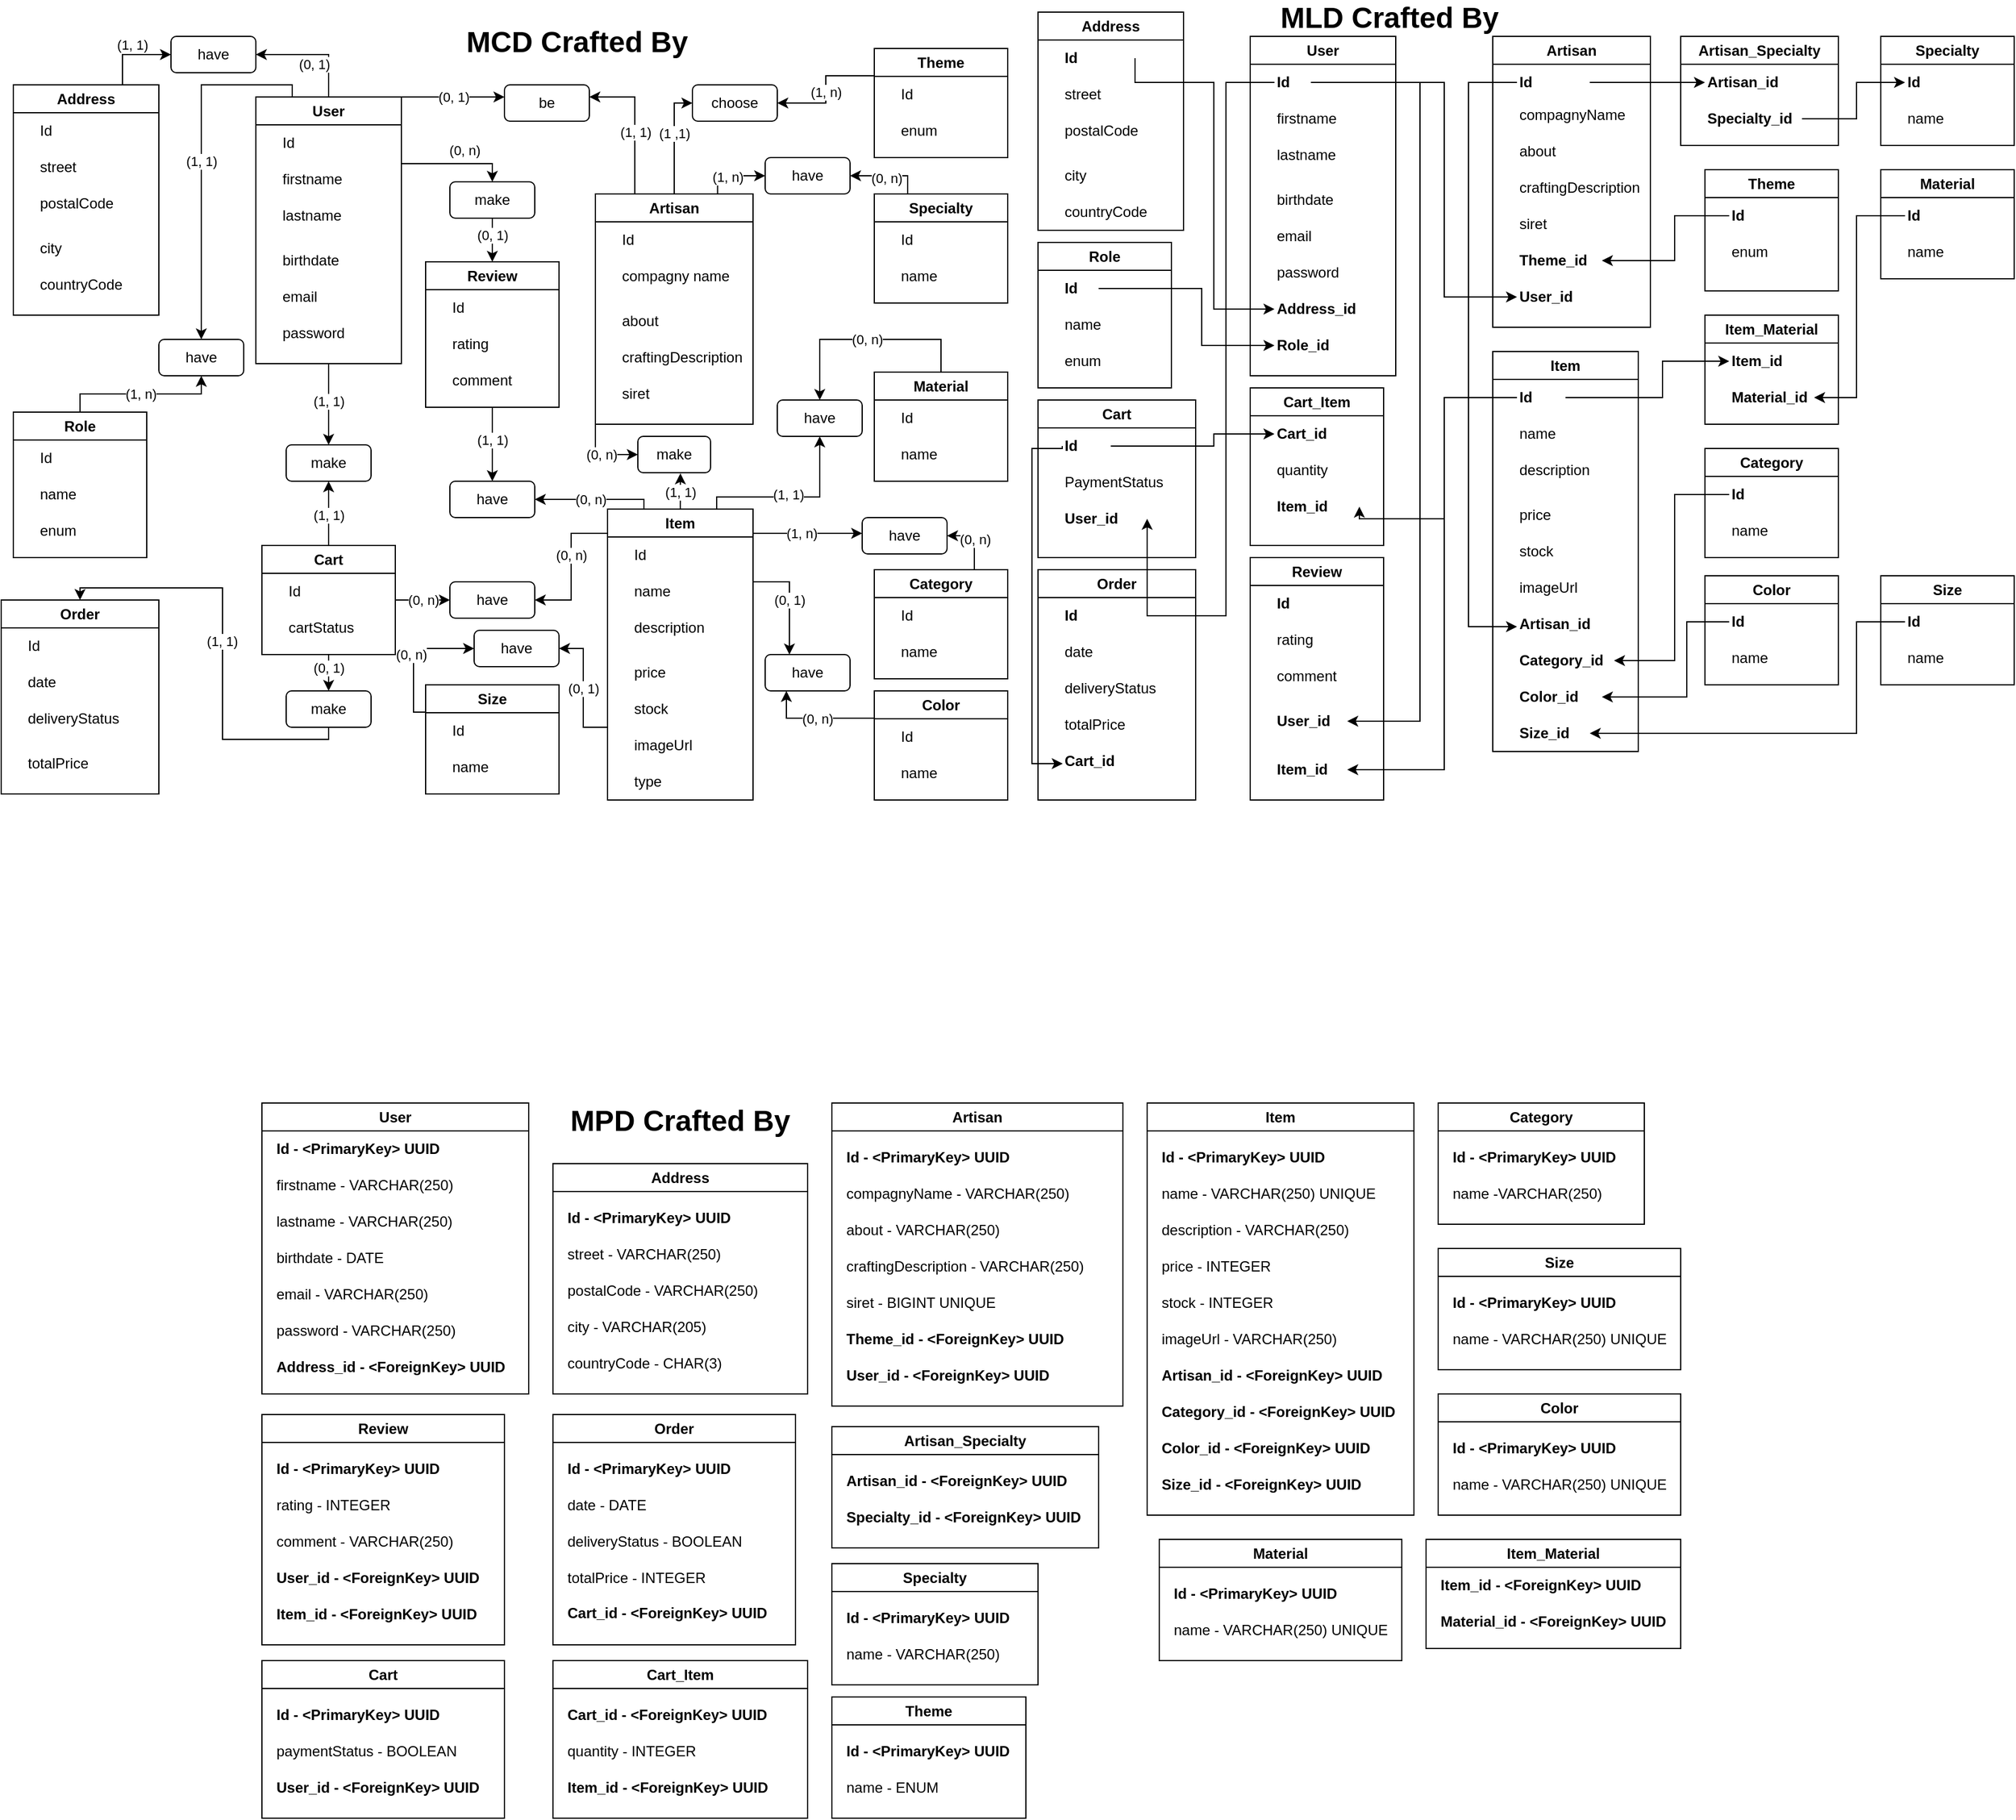 <mxfile version="24.7.16">
  <diagram name="Page-1" id="c4acf3e9-155e-7222-9cf6-157b1a14988f">
    <mxGraphModel dx="841" dy="401" grid="1" gridSize="10" guides="1" tooltips="1" connect="1" arrows="1" fold="1" page="1" pageScale="1" pageWidth="850" pageHeight="1100" background="none" math="0" shadow="0">
      <root>
        <mxCell id="0" />
        <mxCell id="1" parent="0" />
        <mxCell id="f7d2u4jv31vITQ6-mz4s-1" value="User" style="swimlane;whiteSpace=wrap;html=1;" parent="1" vertex="1">
          <mxGeometry x="220" y="100" width="120" height="220" as="geometry" />
        </mxCell>
        <mxCell id="f7d2u4jv31vITQ6-mz4s-2" value="Id" style="text;html=1;align=left;verticalAlign=middle;whiteSpace=wrap;rounded=0;" parent="f7d2u4jv31vITQ6-mz4s-1" vertex="1">
          <mxGeometry x="20" y="23" width="60" height="30" as="geometry" />
        </mxCell>
        <mxCell id="f7d2u4jv31vITQ6-mz4s-3" value="firstname" style="text;html=1;align=left;verticalAlign=middle;whiteSpace=wrap;rounded=0;" parent="f7d2u4jv31vITQ6-mz4s-1" vertex="1">
          <mxGeometry x="20" y="53" width="60" height="30" as="geometry" />
        </mxCell>
        <mxCell id="f7d2u4jv31vITQ6-mz4s-7" value="email" style="text;html=1;align=left;verticalAlign=middle;whiteSpace=wrap;rounded=0;" parent="f7d2u4jv31vITQ6-mz4s-1" vertex="1">
          <mxGeometry x="20" y="150" width="60" height="30" as="geometry" />
        </mxCell>
        <mxCell id="f7d2u4jv31vITQ6-mz4s-6" value="password" style="text;html=1;align=left;verticalAlign=middle;whiteSpace=wrap;rounded=0;" parent="f7d2u4jv31vITQ6-mz4s-1" vertex="1">
          <mxGeometry x="20" y="180" width="60" height="30" as="geometry" />
        </mxCell>
        <mxCell id="f7d2u4jv31vITQ6-mz4s-5" value="birthdate" style="text;html=1;align=left;verticalAlign=middle;whiteSpace=wrap;rounded=0;" parent="f7d2u4jv31vITQ6-mz4s-1" vertex="1">
          <mxGeometry x="20" y="120" width="60" height="30" as="geometry" />
        </mxCell>
        <mxCell id="f7d2u4jv31vITQ6-mz4s-4" value="lastname" style="text;html=1;align=left;verticalAlign=middle;whiteSpace=wrap;rounded=0;" parent="f7d2u4jv31vITQ6-mz4s-1" vertex="1">
          <mxGeometry x="20" y="83" width="60" height="30" as="geometry" />
        </mxCell>
        <mxCell id="f7d2u4jv31vITQ6-mz4s-8" value="Artisan" style="swimlane;whiteSpace=wrap;html=1;" parent="1" vertex="1">
          <mxGeometry x="500" y="180" width="130" height="190" as="geometry" />
        </mxCell>
        <mxCell id="f7d2u4jv31vITQ6-mz4s-9" value="Id" style="text;html=1;align=left;verticalAlign=middle;whiteSpace=wrap;rounded=0;" parent="f7d2u4jv31vITQ6-mz4s-8" vertex="1">
          <mxGeometry x="20" y="23" width="60" height="30" as="geometry" />
        </mxCell>
        <mxCell id="f7d2u4jv31vITQ6-mz4s-10" value="about" style="text;html=1;align=left;verticalAlign=middle;whiteSpace=wrap;rounded=0;" parent="f7d2u4jv31vITQ6-mz4s-8" vertex="1">
          <mxGeometry x="20" y="90" width="60" height="30" as="geometry" />
        </mxCell>
        <mxCell id="f7d2u4jv31vITQ6-mz4s-13" value="siret" style="text;html=1;align=left;verticalAlign=middle;whiteSpace=wrap;rounded=0;" parent="f7d2u4jv31vITQ6-mz4s-8" vertex="1">
          <mxGeometry x="20" y="150" width="60" height="30" as="geometry" />
        </mxCell>
        <mxCell id="f7d2u4jv31vITQ6-mz4s-14" value="craftingDescription" style="text;html=1;align=left;verticalAlign=middle;whiteSpace=wrap;rounded=0;" parent="f7d2u4jv31vITQ6-mz4s-8" vertex="1">
          <mxGeometry x="20" y="120" width="60" height="30" as="geometry" />
        </mxCell>
        <mxCell id="9uM1DZR-QK7J4lqRIidx-146" value="compagny name" style="text;html=1;align=left;verticalAlign=middle;whiteSpace=wrap;rounded=0;" parent="f7d2u4jv31vITQ6-mz4s-8" vertex="1">
          <mxGeometry x="20" y="53" width="100" height="30" as="geometry" />
        </mxCell>
        <mxCell id="f7d2u4jv31vITQ6-mz4s-15" value="Specialty" style="swimlane;whiteSpace=wrap;html=1;" parent="1" vertex="1">
          <mxGeometry x="730" y="180" width="110" height="90" as="geometry" />
        </mxCell>
        <mxCell id="f7d2u4jv31vITQ6-mz4s-16" value="Id" style="text;html=1;align=left;verticalAlign=middle;whiteSpace=wrap;rounded=0;" parent="f7d2u4jv31vITQ6-mz4s-15" vertex="1">
          <mxGeometry x="20" y="23" width="60" height="30" as="geometry" />
        </mxCell>
        <mxCell id="f7d2u4jv31vITQ6-mz4s-17" value="name" style="text;html=1;align=left;verticalAlign=middle;whiteSpace=wrap;rounded=0;" parent="f7d2u4jv31vITQ6-mz4s-15" vertex="1">
          <mxGeometry x="20" y="53" width="60" height="30" as="geometry" />
        </mxCell>
        <mxCell id="f7d2u4jv31vITQ6-mz4s-20" value="Theme" style="swimlane;whiteSpace=wrap;html=1;" parent="1" vertex="1">
          <mxGeometry x="730" y="60" width="110" height="90" as="geometry" />
        </mxCell>
        <mxCell id="f7d2u4jv31vITQ6-mz4s-21" value="Id" style="text;html=1;align=left;verticalAlign=middle;whiteSpace=wrap;rounded=0;" parent="f7d2u4jv31vITQ6-mz4s-20" vertex="1">
          <mxGeometry x="20" y="23" width="60" height="30" as="geometry" />
        </mxCell>
        <mxCell id="f7d2u4jv31vITQ6-mz4s-22" value="enum" style="text;html=1;align=left;verticalAlign=middle;whiteSpace=wrap;rounded=0;" parent="f7d2u4jv31vITQ6-mz4s-20" vertex="1">
          <mxGeometry x="20" y="53" width="60" height="30" as="geometry" />
        </mxCell>
        <mxCell id="f7d2u4jv31vITQ6-mz4s-23" value="Address" style="swimlane;whiteSpace=wrap;html=1;" parent="1" vertex="1">
          <mxGeometry x="20" y="90" width="120" height="190" as="geometry" />
        </mxCell>
        <mxCell id="f7d2u4jv31vITQ6-mz4s-24" value="Id" style="text;html=1;align=left;verticalAlign=middle;whiteSpace=wrap;rounded=0;" parent="f7d2u4jv31vITQ6-mz4s-23" vertex="1">
          <mxGeometry x="20" y="23" width="60" height="30" as="geometry" />
        </mxCell>
        <mxCell id="f7d2u4jv31vITQ6-mz4s-25" value="street" style="text;html=1;align=left;verticalAlign=middle;whiteSpace=wrap;rounded=0;" parent="f7d2u4jv31vITQ6-mz4s-23" vertex="1">
          <mxGeometry x="20" y="53" width="60" height="30" as="geometry" />
        </mxCell>
        <mxCell id="f7d2u4jv31vITQ6-mz4s-26" value="countryCode" style="text;html=1;align=left;verticalAlign=middle;whiteSpace=wrap;rounded=0;" parent="f7d2u4jv31vITQ6-mz4s-23" vertex="1">
          <mxGeometry x="20" y="150" width="60" height="30" as="geometry" />
        </mxCell>
        <mxCell id="f7d2u4jv31vITQ6-mz4s-28" value="city" style="text;html=1;align=left;verticalAlign=middle;whiteSpace=wrap;rounded=0;" parent="f7d2u4jv31vITQ6-mz4s-23" vertex="1">
          <mxGeometry x="20" y="120" width="60" height="30" as="geometry" />
        </mxCell>
        <mxCell id="f7d2u4jv31vITQ6-mz4s-29" value="postalCode" style="text;html=1;align=left;verticalAlign=middle;whiteSpace=wrap;rounded=0;" parent="f7d2u4jv31vITQ6-mz4s-23" vertex="1">
          <mxGeometry x="20" y="83" width="60" height="30" as="geometry" />
        </mxCell>
        <mxCell id="f7d2u4jv31vITQ6-mz4s-30" value="Role" style="swimlane;whiteSpace=wrap;html=1;" parent="1" vertex="1">
          <mxGeometry x="20" y="360" width="110" height="120" as="geometry" />
        </mxCell>
        <mxCell id="f7d2u4jv31vITQ6-mz4s-31" value="Id" style="text;html=1;align=left;verticalAlign=middle;whiteSpace=wrap;rounded=0;" parent="f7d2u4jv31vITQ6-mz4s-30" vertex="1">
          <mxGeometry x="20" y="23" width="60" height="30" as="geometry" />
        </mxCell>
        <mxCell id="f7d2u4jv31vITQ6-mz4s-32" value="name" style="text;html=1;align=left;verticalAlign=middle;whiteSpace=wrap;rounded=0;" parent="f7d2u4jv31vITQ6-mz4s-30" vertex="1">
          <mxGeometry x="20" y="53" width="60" height="30" as="geometry" />
        </mxCell>
        <mxCell id="f7d2u4jv31vITQ6-mz4s-34" value="enum" style="text;html=1;align=left;verticalAlign=middle;whiteSpace=wrap;rounded=0;" parent="f7d2u4jv31vITQ6-mz4s-30" vertex="1">
          <mxGeometry x="20" y="83" width="60" height="30" as="geometry" />
        </mxCell>
        <mxCell id="f7d2u4jv31vITQ6-mz4s-35" value="Item" style="swimlane;whiteSpace=wrap;html=1;" parent="1" vertex="1">
          <mxGeometry x="510" y="440" width="120" height="240" as="geometry" />
        </mxCell>
        <mxCell id="f7d2u4jv31vITQ6-mz4s-36" value="Id" style="text;html=1;align=left;verticalAlign=middle;whiteSpace=wrap;rounded=0;" parent="f7d2u4jv31vITQ6-mz4s-35" vertex="1">
          <mxGeometry x="20" y="23" width="60" height="30" as="geometry" />
        </mxCell>
        <mxCell id="f7d2u4jv31vITQ6-mz4s-37" value="name" style="text;html=1;align=left;verticalAlign=middle;whiteSpace=wrap;rounded=0;" parent="f7d2u4jv31vITQ6-mz4s-35" vertex="1">
          <mxGeometry x="20" y="53" width="60" height="30" as="geometry" />
        </mxCell>
        <mxCell id="f7d2u4jv31vITQ6-mz4s-38" value="stock" style="text;html=1;align=left;verticalAlign=middle;whiteSpace=wrap;rounded=0;" parent="f7d2u4jv31vITQ6-mz4s-35" vertex="1">
          <mxGeometry x="20" y="150" width="60" height="30" as="geometry" />
        </mxCell>
        <mxCell id="f7d2u4jv31vITQ6-mz4s-39" value="imageUrl" style="text;html=1;align=left;verticalAlign=middle;whiteSpace=wrap;rounded=0;" parent="f7d2u4jv31vITQ6-mz4s-35" vertex="1">
          <mxGeometry x="20" y="180" width="60" height="30" as="geometry" />
        </mxCell>
        <mxCell id="f7d2u4jv31vITQ6-mz4s-40" value="price" style="text;html=1;align=left;verticalAlign=middle;whiteSpace=wrap;rounded=0;" parent="f7d2u4jv31vITQ6-mz4s-35" vertex="1">
          <mxGeometry x="20" y="120" width="60" height="30" as="geometry" />
        </mxCell>
        <mxCell id="f7d2u4jv31vITQ6-mz4s-41" value="description" style="text;html=1;align=left;verticalAlign=middle;whiteSpace=wrap;rounded=0;" parent="f7d2u4jv31vITQ6-mz4s-35" vertex="1">
          <mxGeometry x="20" y="83" width="60" height="30" as="geometry" />
        </mxCell>
        <mxCell id="f7d2u4jv31vITQ6-mz4s-42" value="type" style="text;html=1;align=left;verticalAlign=middle;whiteSpace=wrap;rounded=0;" parent="f7d2u4jv31vITQ6-mz4s-35" vertex="1">
          <mxGeometry x="20" y="210" width="60" height="30" as="geometry" />
        </mxCell>
        <mxCell id="f7d2u4jv31vITQ6-mz4s-43" value="Material" style="swimlane;whiteSpace=wrap;html=1;" parent="1" vertex="1">
          <mxGeometry x="730" y="327" width="110" height="90" as="geometry" />
        </mxCell>
        <mxCell id="f7d2u4jv31vITQ6-mz4s-44" value="Id" style="text;html=1;align=left;verticalAlign=middle;whiteSpace=wrap;rounded=0;" parent="f7d2u4jv31vITQ6-mz4s-43" vertex="1">
          <mxGeometry x="20" y="23" width="60" height="30" as="geometry" />
        </mxCell>
        <mxCell id="f7d2u4jv31vITQ6-mz4s-45" value="name" style="text;html=1;align=left;verticalAlign=middle;whiteSpace=wrap;rounded=0;" parent="f7d2u4jv31vITQ6-mz4s-43" vertex="1">
          <mxGeometry x="20" y="53" width="60" height="30" as="geometry" />
        </mxCell>
        <mxCell id="f7d2u4jv31vITQ6-mz4s-48" value="&lt;b&gt;&lt;font style=&quot;font-size: 24px;&quot;&gt;MCD Crafted By&lt;/font&gt;&lt;/b&gt;" style="text;html=1;align=center;verticalAlign=middle;whiteSpace=wrap;rounded=0;" parent="1" vertex="1">
          <mxGeometry x="330" y="40" width="310" height="30" as="geometry" />
        </mxCell>
        <mxCell id="f7d2u4jv31vITQ6-mz4s-49" value="Cart" style="swimlane;whiteSpace=wrap;html=1;" parent="1" vertex="1">
          <mxGeometry x="225" y="470" width="110" height="90" as="geometry" />
        </mxCell>
        <mxCell id="f7d2u4jv31vITQ6-mz4s-50" value="Id" style="text;html=1;align=left;verticalAlign=middle;whiteSpace=wrap;rounded=0;" parent="f7d2u4jv31vITQ6-mz4s-49" vertex="1">
          <mxGeometry x="20" y="23" width="60" height="30" as="geometry" />
        </mxCell>
        <mxCell id="f7d2u4jv31vITQ6-mz4s-51" value="cartStatus" style="text;html=1;align=left;verticalAlign=middle;whiteSpace=wrap;rounded=0;" parent="f7d2u4jv31vITQ6-mz4s-49" vertex="1">
          <mxGeometry x="20" y="53" width="60" height="30" as="geometry" />
        </mxCell>
        <mxCell id="f7d2u4jv31vITQ6-mz4s-52" value="Review" style="swimlane;whiteSpace=wrap;html=1;" parent="1" vertex="1">
          <mxGeometry x="360" y="236" width="110" height="120" as="geometry" />
        </mxCell>
        <mxCell id="f7d2u4jv31vITQ6-mz4s-53" value="Id" style="text;html=1;align=left;verticalAlign=middle;whiteSpace=wrap;rounded=0;" parent="f7d2u4jv31vITQ6-mz4s-52" vertex="1">
          <mxGeometry x="20" y="23" width="60" height="30" as="geometry" />
        </mxCell>
        <mxCell id="f7d2u4jv31vITQ6-mz4s-54" value="rating" style="text;html=1;align=left;verticalAlign=middle;whiteSpace=wrap;rounded=0;" parent="f7d2u4jv31vITQ6-mz4s-52" vertex="1">
          <mxGeometry x="20" y="53" width="60" height="30" as="geometry" />
        </mxCell>
        <mxCell id="f7d2u4jv31vITQ6-mz4s-55" value="comment" style="text;html=1;align=left;verticalAlign=middle;whiteSpace=wrap;rounded=0;" parent="f7d2u4jv31vITQ6-mz4s-52" vertex="1">
          <mxGeometry x="20" y="83" width="60" height="30" as="geometry" />
        </mxCell>
        <mxCell id="f7d2u4jv31vITQ6-mz4s-57" value="Order" style="swimlane;whiteSpace=wrap;html=1;" parent="1" vertex="1">
          <mxGeometry x="10" y="515" width="130" height="160" as="geometry" />
        </mxCell>
        <mxCell id="f7d2u4jv31vITQ6-mz4s-58" value="Id" style="text;html=1;align=left;verticalAlign=middle;whiteSpace=wrap;rounded=0;" parent="f7d2u4jv31vITQ6-mz4s-57" vertex="1">
          <mxGeometry x="20" y="23" width="60" height="30" as="geometry" />
        </mxCell>
        <mxCell id="f7d2u4jv31vITQ6-mz4s-59" value="date" style="text;html=1;align=left;verticalAlign=middle;whiteSpace=wrap;rounded=0;" parent="f7d2u4jv31vITQ6-mz4s-57" vertex="1">
          <mxGeometry x="20" y="53" width="60" height="30" as="geometry" />
        </mxCell>
        <mxCell id="f7d2u4jv31vITQ6-mz4s-60" value="totalPrice" style="text;html=1;align=left;verticalAlign=middle;whiteSpace=wrap;rounded=0;" parent="f7d2u4jv31vITQ6-mz4s-57" vertex="1">
          <mxGeometry x="20" y="120" width="60" height="30" as="geometry" />
        </mxCell>
        <mxCell id="f7d2u4jv31vITQ6-mz4s-61" value="deliveryStatus" style="text;html=1;align=left;verticalAlign=middle;whiteSpace=wrap;rounded=0;" parent="f7d2u4jv31vITQ6-mz4s-57" vertex="1">
          <mxGeometry x="20" y="83" width="60" height="30" as="geometry" />
        </mxCell>
        <mxCell id="f7d2u4jv31vITQ6-mz4s-65" value="Color" style="swimlane;whiteSpace=wrap;html=1;" parent="1" vertex="1">
          <mxGeometry x="730" y="590" width="110" height="90" as="geometry" />
        </mxCell>
        <mxCell id="f7d2u4jv31vITQ6-mz4s-66" value="Id" style="text;html=1;align=left;verticalAlign=middle;whiteSpace=wrap;rounded=0;" parent="f7d2u4jv31vITQ6-mz4s-65" vertex="1">
          <mxGeometry x="20" y="23" width="60" height="30" as="geometry" />
        </mxCell>
        <mxCell id="f7d2u4jv31vITQ6-mz4s-67" value="name" style="text;html=1;align=left;verticalAlign=middle;whiteSpace=wrap;rounded=0;" parent="f7d2u4jv31vITQ6-mz4s-65" vertex="1">
          <mxGeometry x="20" y="53" width="60" height="30" as="geometry" />
        </mxCell>
        <mxCell id="f7d2u4jv31vITQ6-mz4s-68" value="Size" style="swimlane;whiteSpace=wrap;html=1;" parent="1" vertex="1">
          <mxGeometry x="360" y="585" width="110" height="90" as="geometry" />
        </mxCell>
        <mxCell id="f7d2u4jv31vITQ6-mz4s-69" value="Id" style="text;html=1;align=left;verticalAlign=middle;whiteSpace=wrap;rounded=0;" parent="f7d2u4jv31vITQ6-mz4s-68" vertex="1">
          <mxGeometry x="20" y="23" width="60" height="30" as="geometry" />
        </mxCell>
        <mxCell id="f7d2u4jv31vITQ6-mz4s-70" value="name" style="text;html=1;align=left;verticalAlign=middle;whiteSpace=wrap;rounded=0;" parent="f7d2u4jv31vITQ6-mz4s-68" vertex="1">
          <mxGeometry x="20" y="53" width="60" height="30" as="geometry" />
        </mxCell>
        <mxCell id="f7d2u4jv31vITQ6-mz4s-71" value="have" style="rounded=1;whiteSpace=wrap;html=1;" parent="1" vertex="1">
          <mxGeometry x="150" y="50" width="70" height="30" as="geometry" />
        </mxCell>
        <mxCell id="f7d2u4jv31vITQ6-mz4s-72" value="have" style="rounded=1;whiteSpace=wrap;html=1;" parent="1" vertex="1">
          <mxGeometry x="140" y="300" width="70" height="30" as="geometry" />
        </mxCell>
        <mxCell id="f7d2u4jv31vITQ6-mz4s-73" value="have" style="rounded=1;whiteSpace=wrap;html=1;" parent="1" vertex="1">
          <mxGeometry x="640" y="150" width="70" height="30" as="geometry" />
        </mxCell>
        <mxCell id="f7d2u4jv31vITQ6-mz4s-74" value="have" style="rounded=1;whiteSpace=wrap;html=1;" parent="1" vertex="1">
          <mxGeometry x="650" y="350" width="70" height="30" as="geometry" />
        </mxCell>
        <mxCell id="f7d2u4jv31vITQ6-mz4s-75" value="have" style="rounded=1;whiteSpace=wrap;html=1;" parent="1" vertex="1">
          <mxGeometry x="640" y="560" width="70" height="30" as="geometry" />
        </mxCell>
        <mxCell id="f7d2u4jv31vITQ6-mz4s-76" value="have" style="rounded=1;whiteSpace=wrap;html=1;" parent="1" vertex="1">
          <mxGeometry x="400" y="540" width="70" height="30" as="geometry" />
        </mxCell>
        <mxCell id="f7d2u4jv31vITQ6-mz4s-78" value="have" style="rounded=1;whiteSpace=wrap;html=1;" parent="1" vertex="1">
          <mxGeometry x="380" y="500" width="70" height="30" as="geometry" />
        </mxCell>
        <mxCell id="f7d2u4jv31vITQ6-mz4s-79" value="have" style="rounded=1;whiteSpace=wrap;html=1;" parent="1" vertex="1">
          <mxGeometry x="380" y="417" width="70" height="30" as="geometry" />
        </mxCell>
        <mxCell id="f7d2u4jv31vITQ6-mz4s-80" value="make" style="rounded=1;whiteSpace=wrap;html=1;" parent="1" vertex="1">
          <mxGeometry x="380" y="170" width="70" height="30" as="geometry" />
        </mxCell>
        <mxCell id="f7d2u4jv31vITQ6-mz4s-81" value="be" style="rounded=1;whiteSpace=wrap;html=1;" parent="1" vertex="1">
          <mxGeometry x="425" y="90" width="70" height="30" as="geometry" />
        </mxCell>
        <mxCell id="f7d2u4jv31vITQ6-mz4s-82" value="choose" style="rounded=1;whiteSpace=wrap;html=1;" parent="1" vertex="1">
          <mxGeometry x="580" y="90" width="70" height="30" as="geometry" />
        </mxCell>
        <mxCell id="f7d2u4jv31vITQ6-mz4s-83" value="make" style="rounded=1;whiteSpace=wrap;html=1;" parent="1" vertex="1">
          <mxGeometry x="245" y="590" width="70" height="30" as="geometry" />
        </mxCell>
        <mxCell id="f7d2u4jv31vITQ6-mz4s-84" value="make" style="rounded=1;whiteSpace=wrap;html=1;" parent="1" vertex="1">
          <mxGeometry x="245" y="387" width="70" height="30" as="geometry" />
        </mxCell>
        <mxCell id="f7d2u4jv31vITQ6-mz4s-93" value="" style="endArrow=classic;html=1;rounded=0;exitX=0.75;exitY=0;exitDx=0;exitDy=0;edgeStyle=orthogonalEdgeStyle;entryX=0;entryY=0.5;entryDx=0;entryDy=0;" parent="1" source="f7d2u4jv31vITQ6-mz4s-23" target="f7d2u4jv31vITQ6-mz4s-71" edge="1">
          <mxGeometry relative="1" as="geometry">
            <mxPoint x="30" y="210" as="sourcePoint" />
            <mxPoint x="30" y="260" as="targetPoint" />
            <Array as="points">
              <mxPoint x="110" y="65" />
            </Array>
          </mxGeometry>
        </mxCell>
        <mxCell id="f7d2u4jv31vITQ6-mz4s-94" value="(1, 1)" style="edgeLabel;resizable=0;html=1;;align=center;verticalAlign=middle;" parent="f7d2u4jv31vITQ6-mz4s-93" connectable="0" vertex="1">
          <mxGeometry relative="1" as="geometry">
            <mxPoint y="-8" as="offset" />
          </mxGeometry>
        </mxCell>
        <mxCell id="f7d2u4jv31vITQ6-mz4s-97" value="" style="endArrow=classic;html=1;rounded=0;edgeStyle=orthogonalEdgeStyle;entryX=1;entryY=0.5;entryDx=0;entryDy=0;exitX=0.5;exitY=0;exitDx=0;exitDy=0;" parent="1" source="f7d2u4jv31vITQ6-mz4s-1" target="f7d2u4jv31vITQ6-mz4s-71" edge="1">
          <mxGeometry relative="1" as="geometry">
            <mxPoint x="160" y="290" as="sourcePoint" />
            <mxPoint x="50" y="260" as="targetPoint" />
            <Array as="points">
              <mxPoint x="280" y="65" />
            </Array>
          </mxGeometry>
        </mxCell>
        <mxCell id="f7d2u4jv31vITQ6-mz4s-98" value="(0, 1)" style="edgeLabel;resizable=0;html=1;;align=center;verticalAlign=middle;" parent="f7d2u4jv31vITQ6-mz4s-97" connectable="0" vertex="1">
          <mxGeometry relative="1" as="geometry">
            <mxPoint y="8" as="offset" />
          </mxGeometry>
        </mxCell>
        <mxCell id="f7d2u4jv31vITQ6-mz4s-99" value="" style="endArrow=classic;html=1;rounded=0;entryX=0.5;entryY=0;entryDx=0;entryDy=0;edgeStyle=orthogonalEdgeStyle;exitX=0.25;exitY=0;exitDx=0;exitDy=0;" parent="1" source="f7d2u4jv31vITQ6-mz4s-1" target="f7d2u4jv31vITQ6-mz4s-72" edge="1">
          <mxGeometry relative="1" as="geometry">
            <mxPoint x="220" y="330" as="sourcePoint" />
            <mxPoint x="50" y="260" as="targetPoint" />
            <Array as="points">
              <mxPoint x="250" y="90" />
              <mxPoint x="175" y="90" />
            </Array>
          </mxGeometry>
        </mxCell>
        <mxCell id="f7d2u4jv31vITQ6-mz4s-100" value="(1, 1)" style="edgeLabel;resizable=0;html=1;;align=center;verticalAlign=middle;" parent="f7d2u4jv31vITQ6-mz4s-99" connectable="0" vertex="1">
          <mxGeometry relative="1" as="geometry" />
        </mxCell>
        <mxCell id="f7d2u4jv31vITQ6-mz4s-101" value="" style="endArrow=classic;html=1;rounded=0;entryX=0.5;entryY=1;entryDx=0;entryDy=0;edgeStyle=orthogonalEdgeStyle;exitX=0.5;exitY=0;exitDx=0;exitDy=0;" parent="1" source="f7d2u4jv31vITQ6-mz4s-30" target="f7d2u4jv31vITQ6-mz4s-72" edge="1">
          <mxGeometry relative="1" as="geometry">
            <mxPoint x="180" y="370" as="sourcePoint" />
            <mxPoint x="150" y="300" as="targetPoint" />
          </mxGeometry>
        </mxCell>
        <mxCell id="f7d2u4jv31vITQ6-mz4s-102" value="(1, n)" style="edgeLabel;resizable=0;html=1;;align=center;verticalAlign=middle;" parent="f7d2u4jv31vITQ6-mz4s-101" connectable="0" vertex="1">
          <mxGeometry relative="1" as="geometry" />
        </mxCell>
        <mxCell id="f7d2u4jv31vITQ6-mz4s-105" value="" style="endArrow=classic;html=1;rounded=0;edgeStyle=orthogonalEdgeStyle;exitX=1;exitY=0;exitDx=0;exitDy=0;" parent="1" source="f7d2u4jv31vITQ6-mz4s-1" edge="1">
          <mxGeometry relative="1" as="geometry">
            <mxPoint x="230" y="350" as="sourcePoint" />
            <mxPoint x="425" y="100" as="targetPoint" />
            <Array as="points">
              <mxPoint x="400" y="100" />
              <mxPoint x="400" y="100" />
            </Array>
          </mxGeometry>
        </mxCell>
        <mxCell id="f7d2u4jv31vITQ6-mz4s-106" value="(0, 1)" style="edgeLabel;resizable=0;html=1;;align=center;verticalAlign=middle;" parent="f7d2u4jv31vITQ6-mz4s-105" connectable="0" vertex="1">
          <mxGeometry relative="1" as="geometry" />
        </mxCell>
        <mxCell id="f7d2u4jv31vITQ6-mz4s-108" value="" style="endArrow=classic;html=1;rounded=0;edgeStyle=orthogonalEdgeStyle;exitX=0.25;exitY=0;exitDx=0;exitDy=0;" parent="1" source="f7d2u4jv31vITQ6-mz4s-8" edge="1">
          <mxGeometry relative="1" as="geometry">
            <mxPoint x="500" y="130" as="sourcePoint" />
            <mxPoint x="495" y="100" as="targetPoint" />
            <Array as="points">
              <mxPoint x="533" y="100" />
              <mxPoint x="495" y="100" />
            </Array>
          </mxGeometry>
        </mxCell>
        <mxCell id="f7d2u4jv31vITQ6-mz4s-109" value="(1, 1)" style="edgeLabel;resizable=0;html=1;;align=center;verticalAlign=middle;" parent="f7d2u4jv31vITQ6-mz4s-108" connectable="0" vertex="1">
          <mxGeometry relative="1" as="geometry">
            <mxPoint y="8" as="offset" />
          </mxGeometry>
        </mxCell>
        <mxCell id="f7d2u4jv31vITQ6-mz4s-111" value="" style="endArrow=classic;html=1;rounded=0;exitX=1;exitY=0.25;exitDx=0;exitDy=0;entryX=0.5;entryY=0;entryDx=0;entryDy=0;edgeStyle=orthogonalEdgeStyle;" parent="1" source="f7d2u4jv31vITQ6-mz4s-1" target="f7d2u4jv31vITQ6-mz4s-80" edge="1">
          <mxGeometry relative="1" as="geometry">
            <mxPoint x="230" y="450" as="sourcePoint" />
            <mxPoint x="330" y="450" as="targetPoint" />
            <Array as="points">
              <mxPoint x="415" y="155" />
            </Array>
          </mxGeometry>
        </mxCell>
        <mxCell id="f7d2u4jv31vITQ6-mz4s-112" value="(0, n)" style="edgeLabel;resizable=0;html=1;;align=center;verticalAlign=middle;" parent="f7d2u4jv31vITQ6-mz4s-111" connectable="0" vertex="1">
          <mxGeometry relative="1" as="geometry">
            <mxPoint x="7" y="-11" as="offset" />
          </mxGeometry>
        </mxCell>
        <mxCell id="f7d2u4jv31vITQ6-mz4s-113" value="" style="endArrow=classic;html=1;rounded=0;exitX=0.5;exitY=1;exitDx=0;exitDy=0;entryX=0.5;entryY=0;entryDx=0;entryDy=0;edgeStyle=orthogonalEdgeStyle;" parent="1" source="f7d2u4jv31vITQ6-mz4s-80" target="f7d2u4jv31vITQ6-mz4s-52" edge="1">
          <mxGeometry relative="1" as="geometry">
            <mxPoint x="120" y="440" as="sourcePoint" />
            <mxPoint x="370" y="430" as="targetPoint" />
          </mxGeometry>
        </mxCell>
        <mxCell id="f7d2u4jv31vITQ6-mz4s-114" value="(0, 1)" style="edgeLabel;resizable=0;html=1;;align=center;verticalAlign=middle;" parent="f7d2u4jv31vITQ6-mz4s-113" connectable="0" vertex="1">
          <mxGeometry relative="1" as="geometry">
            <mxPoint y="-4" as="offset" />
          </mxGeometry>
        </mxCell>
        <mxCell id="f7d2u4jv31vITQ6-mz4s-115" value="" style="endArrow=classic;html=1;rounded=0;exitX=0.775;exitY=0.002;exitDx=0;exitDy=0;entryX=0;entryY=0.5;entryDx=0;entryDy=0;edgeStyle=orthogonalEdgeStyle;exitPerimeter=0;" parent="1" source="f7d2u4jv31vITQ6-mz4s-8" target="f7d2u4jv31vITQ6-mz4s-73" edge="1">
          <mxGeometry relative="1" as="geometry">
            <mxPoint x="240" y="370" as="sourcePoint" />
            <mxPoint x="340" y="370" as="targetPoint" />
          </mxGeometry>
        </mxCell>
        <mxCell id="f7d2u4jv31vITQ6-mz4s-116" value="(1, n)" style="edgeLabel;resizable=0;html=1;;align=center;verticalAlign=middle;" parent="f7d2u4jv31vITQ6-mz4s-115" connectable="0" vertex="1">
          <mxGeometry relative="1" as="geometry">
            <mxPoint x="-4" y="1" as="offset" />
          </mxGeometry>
        </mxCell>
        <mxCell id="f7d2u4jv31vITQ6-mz4s-118" value="" style="endArrow=classic;html=1;rounded=0;exitX=0.5;exitY=0;exitDx=0;exitDy=0;entryX=0;entryY=0.5;entryDx=0;entryDy=0;edgeStyle=orthogonalEdgeStyle;" parent="1" source="f7d2u4jv31vITQ6-mz4s-8" target="f7d2u4jv31vITQ6-mz4s-82" edge="1">
          <mxGeometry relative="1" as="geometry">
            <mxPoint x="560" y="330" as="sourcePoint" />
            <mxPoint x="660" y="330" as="targetPoint" />
          </mxGeometry>
        </mxCell>
        <mxCell id="f7d2u4jv31vITQ6-mz4s-119" value="(1 ,1)" style="edgeLabel;resizable=0;html=1;;align=center;verticalAlign=middle;" parent="f7d2u4jv31vITQ6-mz4s-118" connectable="0" vertex="1">
          <mxGeometry relative="1" as="geometry">
            <mxPoint y="-5" as="offset" />
          </mxGeometry>
        </mxCell>
        <mxCell id="f7d2u4jv31vITQ6-mz4s-120" value="" style="endArrow=classic;html=1;rounded=0;edgeStyle=orthogonalEdgeStyle;exitX=0.25;exitY=0;exitDx=0;exitDy=0;entryX=1;entryY=0.5;entryDx=0;entryDy=0;" parent="1" source="f7d2u4jv31vITQ6-mz4s-15" target="f7d2u4jv31vITQ6-mz4s-73" edge="1">
          <mxGeometry relative="1" as="geometry">
            <mxPoint x="740" y="250" as="sourcePoint" />
            <mxPoint x="790" y="270" as="targetPoint" />
          </mxGeometry>
        </mxCell>
        <mxCell id="f7d2u4jv31vITQ6-mz4s-121" value="(0, n)" style="edgeLabel;resizable=0;html=1;;align=center;verticalAlign=middle;" parent="f7d2u4jv31vITQ6-mz4s-120" connectable="0" vertex="1">
          <mxGeometry relative="1" as="geometry">
            <mxPoint x="-1" y="2" as="offset" />
          </mxGeometry>
        </mxCell>
        <mxCell id="f7d2u4jv31vITQ6-mz4s-122" value="" style="endArrow=classic;html=1;rounded=0;exitX=0;exitY=0.25;exitDx=0;exitDy=0;entryX=1;entryY=0.5;entryDx=0;entryDy=0;edgeStyle=orthogonalEdgeStyle;" parent="1" source="f7d2u4jv31vITQ6-mz4s-20" target="f7d2u4jv31vITQ6-mz4s-82" edge="1">
          <mxGeometry relative="1" as="geometry">
            <mxPoint x="540" y="220" as="sourcePoint" />
            <mxPoint x="640" y="220" as="targetPoint" />
          </mxGeometry>
        </mxCell>
        <mxCell id="f7d2u4jv31vITQ6-mz4s-123" value="(1, n)" style="edgeLabel;resizable=0;html=1;;align=center;verticalAlign=middle;" parent="f7d2u4jv31vITQ6-mz4s-122" connectable="0" vertex="1">
          <mxGeometry relative="1" as="geometry">
            <mxPoint y="2" as="offset" />
          </mxGeometry>
        </mxCell>
        <mxCell id="f7d2u4jv31vITQ6-mz4s-124" value="" style="endArrow=classic;html=1;rounded=0;exitX=0.5;exitY=1;exitDx=0;exitDy=0;entryX=0.5;entryY=0;entryDx=0;entryDy=0;edgeStyle=orthogonalEdgeStyle;" parent="1" source="f7d2u4jv31vITQ6-mz4s-1" target="f7d2u4jv31vITQ6-mz4s-84" edge="1">
          <mxGeometry relative="1" as="geometry">
            <mxPoint x="230" y="590" as="sourcePoint" />
            <mxPoint x="330" y="590" as="targetPoint" />
          </mxGeometry>
        </mxCell>
        <mxCell id="f7d2u4jv31vITQ6-mz4s-125" value="(1, 1)" style="edgeLabel;resizable=0;html=1;;align=center;verticalAlign=middle;" parent="f7d2u4jv31vITQ6-mz4s-124" connectable="0" vertex="1">
          <mxGeometry relative="1" as="geometry">
            <mxPoint y="-3" as="offset" />
          </mxGeometry>
        </mxCell>
        <mxCell id="f7d2u4jv31vITQ6-mz4s-126" value="" style="endArrow=classic;html=1;rounded=0;entryX=0.5;entryY=1;entryDx=0;entryDy=0;exitX=0.5;exitY=0;exitDx=0;exitDy=0;" parent="1" source="f7d2u4jv31vITQ6-mz4s-49" target="f7d2u4jv31vITQ6-mz4s-84" edge="1">
          <mxGeometry relative="1" as="geometry">
            <mxPoint x="320" y="440" as="sourcePoint" />
            <mxPoint x="230" y="660" as="targetPoint" />
          </mxGeometry>
        </mxCell>
        <mxCell id="f7d2u4jv31vITQ6-mz4s-127" value="(1, 1)" style="edgeLabel;resizable=0;html=1;;align=center;verticalAlign=middle;" parent="f7d2u4jv31vITQ6-mz4s-126" connectable="0" vertex="1">
          <mxGeometry relative="1" as="geometry">
            <mxPoint y="1" as="offset" />
          </mxGeometry>
        </mxCell>
        <mxCell id="9uM1DZR-QK7J4lqRIidx-1" value="" style="endArrow=classic;html=1;rounded=0;exitX=0.5;exitY=1;exitDx=0;exitDy=0;entryX=0.5;entryY=0;entryDx=0;entryDy=0;edgeStyle=orthogonalEdgeStyle;" parent="1" source="f7d2u4jv31vITQ6-mz4s-52" target="f7d2u4jv31vITQ6-mz4s-79" edge="1">
          <mxGeometry relative="1" as="geometry">
            <mxPoint x="370" y="520" as="sourcePoint" />
            <mxPoint x="470" y="520" as="targetPoint" />
          </mxGeometry>
        </mxCell>
        <mxCell id="9uM1DZR-QK7J4lqRIidx-2" value="(1, 1)" style="edgeLabel;resizable=0;html=1;;align=center;verticalAlign=middle;" parent="9uM1DZR-QK7J4lqRIidx-1" connectable="0" vertex="1">
          <mxGeometry relative="1" as="geometry">
            <mxPoint y="-4" as="offset" />
          </mxGeometry>
        </mxCell>
        <mxCell id="9uM1DZR-QK7J4lqRIidx-5" value="" style="endArrow=classic;html=1;rounded=0;exitX=0.5;exitY=1;exitDx=0;exitDy=0;entryX=0.5;entryY=0;entryDx=0;entryDy=0;" parent="1" source="f7d2u4jv31vITQ6-mz4s-49" target="f7d2u4jv31vITQ6-mz4s-83" edge="1">
          <mxGeometry relative="1" as="geometry">
            <mxPoint x="300" y="710" as="sourcePoint" />
            <mxPoint x="400" y="710" as="targetPoint" />
          </mxGeometry>
        </mxCell>
        <mxCell id="9uM1DZR-QK7J4lqRIidx-6" value="(0, 1)" style="edgeLabel;resizable=0;html=1;;align=center;verticalAlign=middle;" parent="9uM1DZR-QK7J4lqRIidx-5" connectable="0" vertex="1">
          <mxGeometry relative="1" as="geometry">
            <mxPoint y="-4" as="offset" />
          </mxGeometry>
        </mxCell>
        <mxCell id="9uM1DZR-QK7J4lqRIidx-9" value="" style="endArrow=classic;html=1;rounded=0;exitX=0.5;exitY=1;exitDx=0;exitDy=0;entryX=0.5;entryY=0;entryDx=0;entryDy=0;edgeStyle=orthogonalEdgeStyle;" parent="1" source="f7d2u4jv31vITQ6-mz4s-83" target="f7d2u4jv31vITQ6-mz4s-57" edge="1">
          <mxGeometry relative="1" as="geometry">
            <mxPoint x="300" y="780" as="sourcePoint" />
            <mxPoint x="400" y="780" as="targetPoint" />
          </mxGeometry>
        </mxCell>
        <mxCell id="9uM1DZR-QK7J4lqRIidx-10" value="(1, 1)" style="edgeLabel;resizable=0;html=1;;align=center;verticalAlign=middle;" parent="9uM1DZR-QK7J4lqRIidx-9" connectable="0" vertex="1">
          <mxGeometry relative="1" as="geometry">
            <mxPoint x="-1" y="-4" as="offset" />
          </mxGeometry>
        </mxCell>
        <mxCell id="9uM1DZR-QK7J4lqRIidx-11" value="" style="endArrow=classic;html=1;rounded=0;exitX=1;exitY=0.5;exitDx=0;exitDy=0;entryX=0;entryY=0.5;entryDx=0;entryDy=0;edgeStyle=orthogonalEdgeStyle;" parent="1" source="f7d2u4jv31vITQ6-mz4s-49" target="f7d2u4jv31vITQ6-mz4s-78" edge="1">
          <mxGeometry relative="1" as="geometry">
            <mxPoint x="300" y="640" as="sourcePoint" />
            <mxPoint x="400" y="640" as="targetPoint" />
          </mxGeometry>
        </mxCell>
        <mxCell id="9uM1DZR-QK7J4lqRIidx-12" value="(0, n)" style="edgeLabel;resizable=0;html=1;;align=center;verticalAlign=middle;" parent="9uM1DZR-QK7J4lqRIidx-11" connectable="0" vertex="1">
          <mxGeometry relative="1" as="geometry" />
        </mxCell>
        <mxCell id="9uM1DZR-QK7J4lqRIidx-14" value="" style="endArrow=classic;html=1;rounded=0;exitX=0;exitY=0;exitDx=0;exitDy=0;edgeStyle=orthogonalEdgeStyle;entryX=1;entryY=0.5;entryDx=0;entryDy=0;" parent="1" source="f7d2u4jv31vITQ6-mz4s-35" target="f7d2u4jv31vITQ6-mz4s-78" edge="1">
          <mxGeometry relative="1" as="geometry">
            <mxPoint x="300" y="710" as="sourcePoint" />
            <mxPoint x="460" y="500" as="targetPoint" />
            <Array as="points">
              <mxPoint x="480" y="460" />
              <mxPoint x="480" y="515" />
            </Array>
          </mxGeometry>
        </mxCell>
        <mxCell id="9uM1DZR-QK7J4lqRIidx-15" value="(0, n)" style="edgeLabel;resizable=0;html=1;;align=center;verticalAlign=middle;" parent="9uM1DZR-QK7J4lqRIidx-14" connectable="0" vertex="1">
          <mxGeometry relative="1" as="geometry" />
        </mxCell>
        <mxCell id="9uM1DZR-QK7J4lqRIidx-16" value="" style="endArrow=classic;html=1;rounded=0;exitX=0.75;exitY=0;exitDx=0;exitDy=0;entryX=0.5;entryY=1;entryDx=0;entryDy=0;edgeStyle=orthogonalEdgeStyle;" parent="1" source="f7d2u4jv31vITQ6-mz4s-35" target="f7d2u4jv31vITQ6-mz4s-74" edge="1">
          <mxGeometry relative="1" as="geometry">
            <mxPoint x="450" y="570" as="sourcePoint" />
            <mxPoint x="550" y="570" as="targetPoint" />
            <Array as="points">
              <mxPoint x="600" y="430" />
              <mxPoint x="685" y="430" />
            </Array>
          </mxGeometry>
        </mxCell>
        <mxCell id="9uM1DZR-QK7J4lqRIidx-17" value="(1, 1)" style="edgeLabel;resizable=0;html=1;;align=center;verticalAlign=middle;" parent="9uM1DZR-QK7J4lqRIidx-16" connectable="0" vertex="1">
          <mxGeometry relative="1" as="geometry">
            <mxPoint x="-4" y="-2" as="offset" />
          </mxGeometry>
        </mxCell>
        <mxCell id="9uM1DZR-QK7J4lqRIidx-18" value="" style="endArrow=classic;html=1;rounded=0;entryX=0.5;entryY=0;entryDx=0;entryDy=0;exitX=0.5;exitY=0;exitDx=0;exitDy=0;edgeStyle=orthogonalEdgeStyle;" parent="1" source="f7d2u4jv31vITQ6-mz4s-43" target="f7d2u4jv31vITQ6-mz4s-74" edge="1">
          <mxGeometry relative="1" as="geometry">
            <mxPoint x="730" y="290" as="sourcePoint" />
            <mxPoint x="550" y="570" as="targetPoint" />
            <Array as="points">
              <mxPoint x="785" y="300" />
              <mxPoint x="685" y="300" />
            </Array>
          </mxGeometry>
        </mxCell>
        <mxCell id="9uM1DZR-QK7J4lqRIidx-19" value="(0, n)" style="edgeLabel;resizable=0;html=1;;align=center;verticalAlign=middle;" parent="9uM1DZR-QK7J4lqRIidx-18" connectable="0" vertex="1">
          <mxGeometry relative="1" as="geometry" />
        </mxCell>
        <mxCell id="9uM1DZR-QK7J4lqRIidx-25" value="" style="endArrow=classic;html=1;rounded=0;exitX=1;exitY=0.25;exitDx=0;exitDy=0;edgeStyle=elbowEdgeStyle;" parent="1" source="f7d2u4jv31vITQ6-mz4s-35" edge="1">
          <mxGeometry relative="1" as="geometry">
            <mxPoint x="450" y="780" as="sourcePoint" />
            <mxPoint x="660" y="560" as="targetPoint" />
            <Array as="points">
              <mxPoint x="660" y="550" />
            </Array>
          </mxGeometry>
        </mxCell>
        <mxCell id="9uM1DZR-QK7J4lqRIidx-26" value="(0, 1)" style="edgeLabel;resizable=0;html=1;;align=center;verticalAlign=middle;" parent="9uM1DZR-QK7J4lqRIidx-25" connectable="0" vertex="1">
          <mxGeometry relative="1" as="geometry" />
        </mxCell>
        <mxCell id="9uM1DZR-QK7J4lqRIidx-27" value="" style="endArrow=classic;html=1;rounded=0;entryX=0.25;entryY=1;entryDx=0;entryDy=0;edgeStyle=orthogonalEdgeStyle;exitX=0;exitY=0.25;exitDx=0;exitDy=0;" parent="1" source="f7d2u4jv31vITQ6-mz4s-65" target="f7d2u4jv31vITQ6-mz4s-75" edge="1">
          <mxGeometry relative="1" as="geometry">
            <mxPoint x="700" y="630" as="sourcePoint" />
            <mxPoint x="550" y="780" as="targetPoint" />
          </mxGeometry>
        </mxCell>
        <mxCell id="9uM1DZR-QK7J4lqRIidx-28" value="(0, n)" style="edgeLabel;resizable=0;html=1;;align=center;verticalAlign=middle;" parent="9uM1DZR-QK7J4lqRIidx-27" connectable="0" vertex="1">
          <mxGeometry relative="1" as="geometry" />
        </mxCell>
        <mxCell id="9uM1DZR-QK7J4lqRIidx-29" value="" style="endArrow=classic;html=1;rounded=0;exitX=0;exitY=0.75;exitDx=0;exitDy=0;entryX=1;entryY=0.5;entryDx=0;entryDy=0;edgeStyle=orthogonalEdgeStyle;" parent="1" source="f7d2u4jv31vITQ6-mz4s-35" target="f7d2u4jv31vITQ6-mz4s-76" edge="1">
          <mxGeometry relative="1" as="geometry">
            <mxPoint x="450" y="780" as="sourcePoint" />
            <mxPoint x="550" y="780" as="targetPoint" />
          </mxGeometry>
        </mxCell>
        <mxCell id="9uM1DZR-QK7J4lqRIidx-30" value="(0, 1)" style="edgeLabel;resizable=0;html=1;;align=center;verticalAlign=middle;" parent="9uM1DZR-QK7J4lqRIidx-29" connectable="0" vertex="1">
          <mxGeometry relative="1" as="geometry" />
        </mxCell>
        <mxCell id="9uM1DZR-QK7J4lqRIidx-31" value="" style="endArrow=classic;html=1;rounded=0;exitX=0;exitY=0.25;exitDx=0;exitDy=0;edgeStyle=orthogonalEdgeStyle;entryX=0;entryY=0.5;entryDx=0;entryDy=0;" parent="1" source="f7d2u4jv31vITQ6-mz4s-68" target="f7d2u4jv31vITQ6-mz4s-76" edge="1">
          <mxGeometry relative="1" as="geometry">
            <mxPoint x="450" y="780" as="sourcePoint" />
            <mxPoint x="670" y="750" as="targetPoint" />
          </mxGeometry>
        </mxCell>
        <mxCell id="9uM1DZR-QK7J4lqRIidx-32" value="(0, n)" style="edgeLabel;resizable=0;html=1;;align=center;verticalAlign=middle;" parent="9uM1DZR-QK7J4lqRIidx-31" connectable="0" vertex="1">
          <mxGeometry relative="1" as="geometry">
            <mxPoint x="-2" y="-1" as="offset" />
          </mxGeometry>
        </mxCell>
        <mxCell id="9uM1DZR-QK7J4lqRIidx-33" value="&lt;b&gt;&lt;font style=&quot;font-size: 24px;&quot;&gt;MLD Crafted By&lt;/font&gt;&lt;/b&gt;" style="text;html=1;align=center;verticalAlign=middle;whiteSpace=wrap;rounded=0;" parent="1" vertex="1">
          <mxGeometry x="1040" y="20" width="230" height="30" as="geometry" />
        </mxCell>
        <mxCell id="9uM1DZR-QK7J4lqRIidx-34" value="Address" style="swimlane;whiteSpace=wrap;html=1;" parent="1" vertex="1">
          <mxGeometry x="865" y="30" width="120" height="180" as="geometry" />
        </mxCell>
        <mxCell id="9uM1DZR-QK7J4lqRIidx-35" value="&lt;b&gt;Id&lt;/b&gt;" style="text;html=1;align=left;verticalAlign=middle;whiteSpace=wrap;rounded=0;" parent="9uM1DZR-QK7J4lqRIidx-34" vertex="1">
          <mxGeometry x="20" y="23" width="60" height="30" as="geometry" />
        </mxCell>
        <mxCell id="9uM1DZR-QK7J4lqRIidx-36" value="street" style="text;html=1;align=left;verticalAlign=middle;whiteSpace=wrap;rounded=0;" parent="9uM1DZR-QK7J4lqRIidx-34" vertex="1">
          <mxGeometry x="20" y="53" width="60" height="30" as="geometry" />
        </mxCell>
        <mxCell id="9uM1DZR-QK7J4lqRIidx-37" value="countryCode" style="text;html=1;align=left;verticalAlign=middle;whiteSpace=wrap;rounded=0;" parent="9uM1DZR-QK7J4lqRIidx-34" vertex="1">
          <mxGeometry x="20" y="150" width="60" height="30" as="geometry" />
        </mxCell>
        <mxCell id="9uM1DZR-QK7J4lqRIidx-38" value="city" style="text;html=1;align=left;verticalAlign=middle;whiteSpace=wrap;rounded=0;" parent="9uM1DZR-QK7J4lqRIidx-34" vertex="1">
          <mxGeometry x="20" y="120" width="60" height="30" as="geometry" />
        </mxCell>
        <mxCell id="9uM1DZR-QK7J4lqRIidx-39" value="postalCode" style="text;html=1;align=left;verticalAlign=middle;whiteSpace=wrap;rounded=0;" parent="9uM1DZR-QK7J4lqRIidx-34" vertex="1">
          <mxGeometry x="20" y="83" width="60" height="30" as="geometry" />
        </mxCell>
        <mxCell id="9uM1DZR-QK7J4lqRIidx-40" value="Role" style="swimlane;whiteSpace=wrap;html=1;" parent="1" vertex="1">
          <mxGeometry x="865" y="220" width="110" height="120" as="geometry" />
        </mxCell>
        <mxCell id="9uM1DZR-QK7J4lqRIidx-41" value="&lt;b&gt;Id&lt;/b&gt;" style="text;html=1;align=left;verticalAlign=middle;whiteSpace=wrap;rounded=0;" parent="9uM1DZR-QK7J4lqRIidx-40" vertex="1">
          <mxGeometry x="20" y="23" width="30" height="30" as="geometry" />
        </mxCell>
        <mxCell id="9uM1DZR-QK7J4lqRIidx-42" value="name" style="text;html=1;align=left;verticalAlign=middle;whiteSpace=wrap;rounded=0;" parent="9uM1DZR-QK7J4lqRIidx-40" vertex="1">
          <mxGeometry x="20" y="53" width="60" height="30" as="geometry" />
        </mxCell>
        <mxCell id="9uM1DZR-QK7J4lqRIidx-43" value="enum" style="text;html=1;align=left;verticalAlign=middle;whiteSpace=wrap;rounded=0;" parent="9uM1DZR-QK7J4lqRIidx-40" vertex="1">
          <mxGeometry x="20" y="83" width="60" height="30" as="geometry" />
        </mxCell>
        <mxCell id="9uM1DZR-QK7J4lqRIidx-44" value="Specialty" style="swimlane;whiteSpace=wrap;html=1;" parent="1" vertex="1">
          <mxGeometry x="1560" y="50" width="110" height="90" as="geometry" />
        </mxCell>
        <mxCell id="9uM1DZR-QK7J4lqRIidx-45" value="&lt;b&gt;Id&lt;/b&gt;" style="text;html=1;align=left;verticalAlign=middle;whiteSpace=wrap;rounded=0;" parent="9uM1DZR-QK7J4lqRIidx-44" vertex="1">
          <mxGeometry x="20" y="23" width="40" height="30" as="geometry" />
        </mxCell>
        <mxCell id="9uM1DZR-QK7J4lqRIidx-46" value="name" style="text;html=1;align=left;verticalAlign=middle;whiteSpace=wrap;rounded=0;" parent="9uM1DZR-QK7J4lqRIidx-44" vertex="1">
          <mxGeometry x="20" y="53" width="60" height="30" as="geometry" />
        </mxCell>
        <mxCell id="9uM1DZR-QK7J4lqRIidx-47" value="Theme" style="swimlane;whiteSpace=wrap;html=1;" parent="1" vertex="1">
          <mxGeometry x="1415" y="160" width="110" height="100" as="geometry" />
        </mxCell>
        <mxCell id="9uM1DZR-QK7J4lqRIidx-48" value="&lt;b&gt;Id&lt;/b&gt;" style="text;html=1;align=left;verticalAlign=middle;whiteSpace=wrap;rounded=0;" parent="9uM1DZR-QK7J4lqRIidx-47" vertex="1">
          <mxGeometry x="20" y="23" width="60" height="30" as="geometry" />
        </mxCell>
        <mxCell id="9uM1DZR-QK7J4lqRIidx-49" value="enum" style="text;html=1;align=left;verticalAlign=middle;whiteSpace=wrap;rounded=0;" parent="9uM1DZR-QK7J4lqRIidx-47" vertex="1">
          <mxGeometry x="20" y="53" width="60" height="30" as="geometry" />
        </mxCell>
        <mxCell id="9uM1DZR-QK7J4lqRIidx-50" value="User" style="swimlane;whiteSpace=wrap;html=1;" parent="1" vertex="1">
          <mxGeometry x="1040" y="50" width="120" height="280" as="geometry" />
        </mxCell>
        <mxCell id="9uM1DZR-QK7J4lqRIidx-51" value="&lt;b&gt;Id&lt;/b&gt;" style="text;html=1;align=left;verticalAlign=middle;whiteSpace=wrap;rounded=0;" parent="9uM1DZR-QK7J4lqRIidx-50" vertex="1">
          <mxGeometry x="20" y="23" width="30" height="30" as="geometry" />
        </mxCell>
        <mxCell id="9uM1DZR-QK7J4lqRIidx-52" value="firstname" style="text;html=1;align=left;verticalAlign=middle;whiteSpace=wrap;rounded=0;" parent="9uM1DZR-QK7J4lqRIidx-50" vertex="1">
          <mxGeometry x="20" y="53" width="60" height="30" as="geometry" />
        </mxCell>
        <mxCell id="9uM1DZR-QK7J4lqRIidx-53" value="email" style="text;html=1;align=left;verticalAlign=middle;whiteSpace=wrap;rounded=0;" parent="9uM1DZR-QK7J4lqRIidx-50" vertex="1">
          <mxGeometry x="20" y="150" width="60" height="30" as="geometry" />
        </mxCell>
        <mxCell id="9uM1DZR-QK7J4lqRIidx-54" value="password" style="text;html=1;align=left;verticalAlign=middle;whiteSpace=wrap;rounded=0;" parent="9uM1DZR-QK7J4lqRIidx-50" vertex="1">
          <mxGeometry x="20" y="180" width="60" height="30" as="geometry" />
        </mxCell>
        <mxCell id="9uM1DZR-QK7J4lqRIidx-55" value="birthdate" style="text;html=1;align=left;verticalAlign=middle;whiteSpace=wrap;rounded=0;" parent="9uM1DZR-QK7J4lqRIidx-50" vertex="1">
          <mxGeometry x="20" y="120" width="60" height="30" as="geometry" />
        </mxCell>
        <mxCell id="9uM1DZR-QK7J4lqRIidx-56" value="lastname" style="text;html=1;align=left;verticalAlign=middle;whiteSpace=wrap;rounded=0;" parent="9uM1DZR-QK7J4lqRIidx-50" vertex="1">
          <mxGeometry x="20" y="83" width="60" height="30" as="geometry" />
        </mxCell>
        <mxCell id="9uM1DZR-QK7J4lqRIidx-106" value="&lt;b&gt;Role_id&lt;/b&gt;" style="text;html=1;align=left;verticalAlign=middle;whiteSpace=wrap;rounded=0;" parent="9uM1DZR-QK7J4lqRIidx-50" vertex="1">
          <mxGeometry x="20" y="240" width="60" height="30" as="geometry" />
        </mxCell>
        <mxCell id="9uM1DZR-QK7J4lqRIidx-132" value="&lt;b&gt;Address_id&lt;/b&gt;" style="text;html=1;align=left;verticalAlign=middle;whiteSpace=wrap;rounded=0;" parent="9uM1DZR-QK7J4lqRIidx-50" vertex="1">
          <mxGeometry x="20" y="210" width="60" height="30" as="geometry" />
        </mxCell>
        <mxCell id="9uM1DZR-QK7J4lqRIidx-59" value="Artisan" style="swimlane;whiteSpace=wrap;html=1;" parent="1" vertex="1">
          <mxGeometry x="1240" y="50" width="130" height="240" as="geometry" />
        </mxCell>
        <mxCell id="9uM1DZR-QK7J4lqRIidx-60" value="&lt;b&gt;Id&lt;/b&gt;" style="text;html=1;align=left;verticalAlign=middle;whiteSpace=wrap;rounded=0;" parent="9uM1DZR-QK7J4lqRIidx-59" vertex="1">
          <mxGeometry x="20" y="23" width="60" height="30" as="geometry" />
        </mxCell>
        <mxCell id="9uM1DZR-QK7J4lqRIidx-61" value="about" style="text;html=1;align=left;verticalAlign=middle;whiteSpace=wrap;rounded=0;" parent="9uM1DZR-QK7J4lqRIidx-59" vertex="1">
          <mxGeometry x="20" y="80" width="60" height="30" as="geometry" />
        </mxCell>
        <mxCell id="9uM1DZR-QK7J4lqRIidx-62" value="siret" style="text;html=1;align=left;verticalAlign=middle;whiteSpace=wrap;rounded=0;" parent="9uM1DZR-QK7J4lqRIidx-59" vertex="1">
          <mxGeometry x="20" y="140" width="60" height="30" as="geometry" />
        </mxCell>
        <mxCell id="9uM1DZR-QK7J4lqRIidx-63" value="craftingDescription" style="text;html=1;align=left;verticalAlign=middle;whiteSpace=wrap;rounded=0;" parent="9uM1DZR-QK7J4lqRIidx-59" vertex="1">
          <mxGeometry x="20" y="110" width="60" height="30" as="geometry" />
        </mxCell>
        <mxCell id="9uM1DZR-QK7J4lqRIidx-64" value="&lt;b&gt;User_id&lt;/b&gt;" style="text;html=1;align=left;verticalAlign=middle;whiteSpace=wrap;rounded=0;" parent="9uM1DZR-QK7J4lqRIidx-59" vertex="1">
          <mxGeometry x="20" y="200" width="60" height="30" as="geometry" />
        </mxCell>
        <mxCell id="9uM1DZR-QK7J4lqRIidx-105" value="&lt;b&gt;Theme_id&lt;/b&gt;" style="text;html=1;align=left;verticalAlign=middle;whiteSpace=wrap;rounded=0;" parent="9uM1DZR-QK7J4lqRIidx-59" vertex="1">
          <mxGeometry x="20" y="170" width="70" height="30" as="geometry" />
        </mxCell>
        <mxCell id="9uM1DZR-QK7J4lqRIidx-145" value="compagnyName" style="text;html=1;align=left;verticalAlign=middle;whiteSpace=wrap;rounded=0;" parent="9uM1DZR-QK7J4lqRIidx-59" vertex="1">
          <mxGeometry x="20" y="50" width="60" height="30" as="geometry" />
        </mxCell>
        <mxCell id="9uM1DZR-QK7J4lqRIidx-65" value="Review" style="swimlane;whiteSpace=wrap;html=1;" parent="1" vertex="1">
          <mxGeometry x="1040" y="480" width="110" height="200" as="geometry" />
        </mxCell>
        <mxCell id="9uM1DZR-QK7J4lqRIidx-66" value="&lt;b&gt;Id&lt;/b&gt;" style="text;html=1;align=left;verticalAlign=middle;whiteSpace=wrap;rounded=0;" parent="9uM1DZR-QK7J4lqRIidx-65" vertex="1">
          <mxGeometry x="20" y="23" width="60" height="30" as="geometry" />
        </mxCell>
        <mxCell id="9uM1DZR-QK7J4lqRIidx-67" value="rating" style="text;html=1;align=left;verticalAlign=middle;whiteSpace=wrap;rounded=0;" parent="9uM1DZR-QK7J4lqRIidx-65" vertex="1">
          <mxGeometry x="20" y="53" width="60" height="30" as="geometry" />
        </mxCell>
        <mxCell id="9uM1DZR-QK7J4lqRIidx-68" value="comment" style="text;html=1;align=left;verticalAlign=middle;whiteSpace=wrap;rounded=0;" parent="9uM1DZR-QK7J4lqRIidx-65" vertex="1">
          <mxGeometry x="20" y="83" width="60" height="30" as="geometry" />
        </mxCell>
        <mxCell id="9uM1DZR-QK7J4lqRIidx-98" value="&lt;b&gt;User_id&lt;/b&gt;" style="text;html=1;align=left;verticalAlign=middle;whiteSpace=wrap;rounded=0;" parent="9uM1DZR-QK7J4lqRIidx-65" vertex="1">
          <mxGeometry x="20" y="120" width="60" height="30" as="geometry" />
        </mxCell>
        <mxCell id="9uM1DZR-QK7J4lqRIidx-99" value="&lt;b&gt;Item_id&lt;/b&gt;" style="text;html=1;align=left;verticalAlign=middle;whiteSpace=wrap;rounded=0;" parent="9uM1DZR-QK7J4lqRIidx-65" vertex="1">
          <mxGeometry x="20" y="160" width="60" height="30" as="geometry" />
        </mxCell>
        <mxCell id="9uM1DZR-QK7J4lqRIidx-69" value="Item" style="swimlane;whiteSpace=wrap;html=1;" parent="1" vertex="1">
          <mxGeometry x="1240" y="310" width="120" height="330" as="geometry" />
        </mxCell>
        <mxCell id="9uM1DZR-QK7J4lqRIidx-70" value="&lt;b&gt;Id&lt;/b&gt;" style="text;html=1;align=left;verticalAlign=middle;whiteSpace=wrap;rounded=0;" parent="9uM1DZR-QK7J4lqRIidx-69" vertex="1">
          <mxGeometry x="20" y="23" width="40" height="30" as="geometry" />
        </mxCell>
        <mxCell id="9uM1DZR-QK7J4lqRIidx-71" value="name" style="text;html=1;align=left;verticalAlign=middle;whiteSpace=wrap;rounded=0;" parent="9uM1DZR-QK7J4lqRIidx-69" vertex="1">
          <mxGeometry x="20" y="53" width="60" height="30" as="geometry" />
        </mxCell>
        <mxCell id="9uM1DZR-QK7J4lqRIidx-72" value="stock" style="text;html=1;align=left;verticalAlign=middle;whiteSpace=wrap;rounded=0;" parent="9uM1DZR-QK7J4lqRIidx-69" vertex="1">
          <mxGeometry x="20" y="150" width="60" height="30" as="geometry" />
        </mxCell>
        <mxCell id="9uM1DZR-QK7J4lqRIidx-73" value="imageUrl" style="text;html=1;align=left;verticalAlign=middle;whiteSpace=wrap;rounded=0;" parent="9uM1DZR-QK7J4lqRIidx-69" vertex="1">
          <mxGeometry x="20" y="180" width="60" height="30" as="geometry" />
        </mxCell>
        <mxCell id="9uM1DZR-QK7J4lqRIidx-74" value="price" style="text;html=1;align=left;verticalAlign=middle;whiteSpace=wrap;rounded=0;" parent="9uM1DZR-QK7J4lqRIidx-69" vertex="1">
          <mxGeometry x="20" y="120" width="60" height="30" as="geometry" />
        </mxCell>
        <mxCell id="9uM1DZR-QK7J4lqRIidx-75" value="description" style="text;html=1;align=left;verticalAlign=middle;whiteSpace=wrap;rounded=0;" parent="9uM1DZR-QK7J4lqRIidx-69" vertex="1">
          <mxGeometry x="20" y="83" width="60" height="30" as="geometry" />
        </mxCell>
        <mxCell id="9uM1DZR-QK7J4lqRIidx-111" value="&lt;b&gt;Artisan_id&lt;/b&gt;" style="text;html=1;align=left;verticalAlign=middle;whiteSpace=wrap;rounded=0;" parent="9uM1DZR-QK7J4lqRIidx-69" vertex="1">
          <mxGeometry x="20" y="210" width="70" height="30" as="geometry" />
        </mxCell>
        <mxCell id="9uM1DZR-QK7J4lqRIidx-125" value="&lt;b&gt;Category_id&lt;/b&gt;" style="text;html=1;align=left;verticalAlign=middle;whiteSpace=wrap;rounded=0;" parent="9uM1DZR-QK7J4lqRIidx-69" vertex="1">
          <mxGeometry x="20" y="240" width="80" height="30" as="geometry" />
        </mxCell>
        <mxCell id="9uM1DZR-QK7J4lqRIidx-126" value="&lt;b&gt;Color_id&lt;/b&gt;" style="text;html=1;align=left;verticalAlign=middle;whiteSpace=wrap;rounded=0;" parent="9uM1DZR-QK7J4lqRIidx-69" vertex="1">
          <mxGeometry x="20" y="270" width="70" height="30" as="geometry" />
        </mxCell>
        <mxCell id="9uM1DZR-QK7J4lqRIidx-127" value="&lt;b&gt;Size_id&lt;/b&gt;" style="text;html=1;align=left;verticalAlign=middle;whiteSpace=wrap;rounded=0;" parent="9uM1DZR-QK7J4lqRIidx-69" vertex="1">
          <mxGeometry x="20" y="300" width="60" height="30" as="geometry" />
        </mxCell>
        <mxCell id="9uM1DZR-QK7J4lqRIidx-79" value="Material" style="swimlane;whiteSpace=wrap;html=1;" parent="1" vertex="1">
          <mxGeometry x="1560" y="160" width="110" height="90" as="geometry" />
        </mxCell>
        <mxCell id="9uM1DZR-QK7J4lqRIidx-80" value="&lt;b&gt;Id&lt;/b&gt;" style="text;html=1;align=left;verticalAlign=middle;whiteSpace=wrap;rounded=0;" parent="9uM1DZR-QK7J4lqRIidx-79" vertex="1">
          <mxGeometry x="20" y="23" width="30" height="30" as="geometry" />
        </mxCell>
        <mxCell id="9uM1DZR-QK7J4lqRIidx-81" value="name" style="text;html=1;align=left;verticalAlign=middle;whiteSpace=wrap;rounded=0;" parent="9uM1DZR-QK7J4lqRIidx-79" vertex="1">
          <mxGeometry x="20" y="53" width="60" height="30" as="geometry" />
        </mxCell>
        <mxCell id="9uM1DZR-QK7J4lqRIidx-82" value="Color" style="swimlane;whiteSpace=wrap;html=1;" parent="1" vertex="1">
          <mxGeometry x="1415" y="495" width="110" height="90" as="geometry" />
        </mxCell>
        <mxCell id="9uM1DZR-QK7J4lqRIidx-83" value="&lt;b&gt;Id&lt;/b&gt;" style="text;html=1;align=left;verticalAlign=middle;whiteSpace=wrap;rounded=0;" parent="9uM1DZR-QK7J4lqRIidx-82" vertex="1">
          <mxGeometry x="20" y="23" width="60" height="30" as="geometry" />
        </mxCell>
        <mxCell id="9uM1DZR-QK7J4lqRIidx-84" value="name" style="text;html=1;align=left;verticalAlign=middle;whiteSpace=wrap;rounded=0;" parent="9uM1DZR-QK7J4lqRIidx-82" vertex="1">
          <mxGeometry x="20" y="53" width="60" height="30" as="geometry" />
        </mxCell>
        <mxCell id="9uM1DZR-QK7J4lqRIidx-85" value="Size" style="swimlane;whiteSpace=wrap;html=1;" parent="1" vertex="1">
          <mxGeometry x="1560" y="495" width="110" height="90" as="geometry" />
        </mxCell>
        <mxCell id="9uM1DZR-QK7J4lqRIidx-86" value="&lt;b&gt;Id&lt;/b&gt;" style="text;html=1;align=left;verticalAlign=middle;whiteSpace=wrap;rounded=0;" parent="9uM1DZR-QK7J4lqRIidx-85" vertex="1">
          <mxGeometry x="20" y="23" width="40" height="30" as="geometry" />
        </mxCell>
        <mxCell id="9uM1DZR-QK7J4lqRIidx-87" value="name" style="text;html=1;align=left;verticalAlign=middle;whiteSpace=wrap;rounded=0;" parent="9uM1DZR-QK7J4lqRIidx-85" vertex="1">
          <mxGeometry x="20" y="53" width="60" height="30" as="geometry" />
        </mxCell>
        <mxCell id="9uM1DZR-QK7J4lqRIidx-90" value="Cart" style="swimlane;whiteSpace=wrap;html=1;" parent="1" vertex="1">
          <mxGeometry x="865" y="350" width="130" height="130" as="geometry" />
        </mxCell>
        <mxCell id="9uM1DZR-QK7J4lqRIidx-91" value="&lt;b&gt;Id&lt;/b&gt;" style="text;html=1;align=left;verticalAlign=middle;whiteSpace=wrap;rounded=0;" parent="9uM1DZR-QK7J4lqRIidx-90" vertex="1">
          <mxGeometry x="20" y="23" width="40" height="30" as="geometry" />
        </mxCell>
        <mxCell id="9uM1DZR-QK7J4lqRIidx-92" value="PaymentStatus" style="text;html=1;align=left;verticalAlign=middle;whiteSpace=wrap;rounded=0;" parent="9uM1DZR-QK7J4lqRIidx-90" vertex="1">
          <mxGeometry x="20" y="53" width="90" height="30" as="geometry" />
        </mxCell>
        <mxCell id="9uM1DZR-QK7J4lqRIidx-133" value="&lt;b&gt;User_id&lt;/b&gt;" style="text;html=1;align=left;verticalAlign=middle;whiteSpace=wrap;rounded=0;" parent="9uM1DZR-QK7J4lqRIidx-90" vertex="1">
          <mxGeometry x="20" y="83" width="70" height="30" as="geometry" />
        </mxCell>
        <mxCell id="9uM1DZR-QK7J4lqRIidx-93" value="Order" style="swimlane;whiteSpace=wrap;html=1;" parent="1" vertex="1">
          <mxGeometry x="865" y="490" width="130" height="190" as="geometry" />
        </mxCell>
        <mxCell id="9uM1DZR-QK7J4lqRIidx-94" value="&lt;b&gt;Id&lt;/b&gt;" style="text;html=1;align=left;verticalAlign=middle;whiteSpace=wrap;rounded=0;" parent="9uM1DZR-QK7J4lqRIidx-93" vertex="1">
          <mxGeometry x="20" y="23" width="60" height="30" as="geometry" />
        </mxCell>
        <mxCell id="9uM1DZR-QK7J4lqRIidx-95" value="date" style="text;html=1;align=left;verticalAlign=middle;whiteSpace=wrap;rounded=0;" parent="9uM1DZR-QK7J4lqRIidx-93" vertex="1">
          <mxGeometry x="20" y="53" width="60" height="30" as="geometry" />
        </mxCell>
        <mxCell id="9uM1DZR-QK7J4lqRIidx-96" value="totalPrice" style="text;html=1;align=left;verticalAlign=middle;whiteSpace=wrap;rounded=0;" parent="9uM1DZR-QK7J4lqRIidx-93" vertex="1">
          <mxGeometry x="20" y="113" width="60" height="30" as="geometry" />
        </mxCell>
        <mxCell id="9uM1DZR-QK7J4lqRIidx-97" value="deliveryStatus" style="text;html=1;align=left;verticalAlign=middle;whiteSpace=wrap;rounded=0;" parent="9uM1DZR-QK7J4lqRIidx-93" vertex="1">
          <mxGeometry x="20" y="83" width="60" height="30" as="geometry" />
        </mxCell>
        <mxCell id="9uM1DZR-QK7J4lqRIidx-141" value="&lt;b&gt;Cart_id&lt;/b&gt;" style="text;html=1;align=left;verticalAlign=middle;whiteSpace=wrap;rounded=0;" parent="9uM1DZR-QK7J4lqRIidx-93" vertex="1">
          <mxGeometry x="20" y="143" width="60" height="30" as="geometry" />
        </mxCell>
        <mxCell id="9uM1DZR-QK7J4lqRIidx-100" value="" style="endArrow=classic;html=1;rounded=0;entryX=0;entryY=0.5;entryDx=0;entryDy=0;edgeStyle=orthogonalEdgeStyle;exitX=1;exitY=0.5;exitDx=0;exitDy=0;" parent="1" source="9uM1DZR-QK7J4lqRIidx-35" target="9uM1DZR-QK7J4lqRIidx-132" edge="1">
          <mxGeometry width="50" height="50" relative="1" as="geometry">
            <mxPoint x="960" y="225" as="sourcePoint" />
            <mxPoint x="980" y="280" as="targetPoint" />
            <Array as="points">
              <mxPoint x="945" y="88" />
              <mxPoint x="1010" y="88" />
              <mxPoint x="1010" y="275" />
            </Array>
          </mxGeometry>
        </mxCell>
        <mxCell id="9uM1DZR-QK7J4lqRIidx-102" value="" style="endArrow=classic;html=1;rounded=0;exitX=1;exitY=0.5;exitDx=0;exitDy=0;entryX=0;entryY=0.5;entryDx=0;entryDy=0;edgeStyle=orthogonalEdgeStyle;" parent="1" source="9uM1DZR-QK7J4lqRIidx-51" target="9uM1DZR-QK7J4lqRIidx-64" edge="1">
          <mxGeometry width="50" height="50" relative="1" as="geometry">
            <mxPoint x="1160" y="340" as="sourcePoint" />
            <mxPoint x="1210" y="290" as="targetPoint" />
            <Array as="points">
              <mxPoint x="1200" y="88" />
              <mxPoint x="1200" y="265" />
            </Array>
          </mxGeometry>
        </mxCell>
        <mxCell id="9uM1DZR-QK7J4lqRIidx-101" value="" style="endArrow=classic;html=1;rounded=0;entryX=0;entryY=0.5;entryDx=0;entryDy=0;edgeStyle=orthogonalEdgeStyle;exitX=1;exitY=0.5;exitDx=0;exitDy=0;" parent="1" source="9uM1DZR-QK7J4lqRIidx-41" target="9uM1DZR-QK7J4lqRIidx-106" edge="1">
          <mxGeometry width="50" height="50" relative="1" as="geometry">
            <mxPoint x="930" y="250" as="sourcePoint" />
            <mxPoint x="1050" y="330" as="targetPoint" />
            <Array as="points">
              <mxPoint x="1000" y="258" />
              <mxPoint x="1000" y="305" />
            </Array>
          </mxGeometry>
        </mxCell>
        <mxCell id="9uM1DZR-QK7J4lqRIidx-107" value="" style="endArrow=classic;html=1;rounded=0;entryX=0;entryY=0.5;entryDx=0;entryDy=0;edgeStyle=orthogonalEdgeStyle;exitX=1;exitY=0.5;exitDx=0;exitDy=0;" parent="1" source="9uM1DZR-QK7J4lqRIidx-60" target="9uM1DZR-QK7J4lqRIidx-115" edge="1">
          <mxGeometry width="50" height="50" relative="1" as="geometry">
            <mxPoint x="1440" y="90" as="sourcePoint" />
            <mxPoint x="1400" y="238" as="targetPoint" />
            <Array as="points">
              <mxPoint x="1400" y="88" />
              <mxPoint x="1400" y="88" />
            </Array>
          </mxGeometry>
        </mxCell>
        <mxCell id="9uM1DZR-QK7J4lqRIidx-109" value="" style="endArrow=classic;html=1;rounded=0;exitX=0;exitY=0.5;exitDx=0;exitDy=0;entryX=1;entryY=0.5;entryDx=0;entryDy=0;edgeStyle=orthogonalEdgeStyle;" parent="1" source="9uM1DZR-QK7J4lqRIidx-48" target="9uM1DZR-QK7J4lqRIidx-105" edge="1">
          <mxGeometry width="50" height="50" relative="1" as="geometry">
            <mxPoint x="1220" y="260" as="sourcePoint" />
            <mxPoint x="1270" y="210" as="targetPoint" />
            <Array as="points">
              <mxPoint x="1390" y="198" />
              <mxPoint x="1390" y="235" />
            </Array>
          </mxGeometry>
        </mxCell>
        <mxCell id="9uM1DZR-QK7J4lqRIidx-110" value="" style="endArrow=classic;html=1;rounded=0;edgeStyle=orthogonalEdgeStyle;exitX=0;exitY=0.5;exitDx=0;exitDy=0;" parent="1" source="9uM1DZR-QK7J4lqRIidx-60" edge="1">
          <mxGeometry width="50" height="50" relative="1" as="geometry">
            <mxPoint x="1290" y="90" as="sourcePoint" />
            <mxPoint x="1260" y="537" as="targetPoint" />
            <Array as="points">
              <mxPoint x="1220" y="88" />
              <mxPoint x="1220" y="537" />
            </Array>
          </mxGeometry>
        </mxCell>
        <mxCell id="9uM1DZR-QK7J4lqRIidx-114" value="Artisan_Specialty" style="swimlane;whiteSpace=wrap;html=1;" parent="1" vertex="1">
          <mxGeometry x="1395" y="50" width="130" height="90" as="geometry" />
        </mxCell>
        <mxCell id="9uM1DZR-QK7J4lqRIidx-115" value="&lt;b&gt;Artisan_id&lt;/b&gt;" style="text;html=1;align=left;verticalAlign=middle;whiteSpace=wrap;rounded=0;" parent="9uM1DZR-QK7J4lqRIidx-114" vertex="1">
          <mxGeometry x="20" y="23" width="60" height="30" as="geometry" />
        </mxCell>
        <mxCell id="9uM1DZR-QK7J4lqRIidx-116" value="&lt;b&gt;Specialty_id&lt;/b&gt;" style="text;html=1;align=left;verticalAlign=middle;whiteSpace=wrap;rounded=0;" parent="9uM1DZR-QK7J4lqRIidx-114" vertex="1">
          <mxGeometry x="20" y="53" width="80" height="30" as="geometry" />
        </mxCell>
        <mxCell id="9uM1DZR-QK7J4lqRIidx-117" value="" style="endArrow=classic;html=1;rounded=0;exitX=1;exitY=0.5;exitDx=0;exitDy=0;edgeStyle=orthogonalEdgeStyle;entryX=0;entryY=0.5;entryDx=0;entryDy=0;" parent="1" source="9uM1DZR-QK7J4lqRIidx-116" target="9uM1DZR-QK7J4lqRIidx-45" edge="1">
          <mxGeometry width="50" height="50" relative="1" as="geometry">
            <mxPoint x="1510" y="190" as="sourcePoint" />
            <mxPoint x="1570" y="80" as="targetPoint" />
            <Array as="points">
              <mxPoint x="1540" y="118" />
              <mxPoint x="1540" y="88" />
            </Array>
          </mxGeometry>
        </mxCell>
        <mxCell id="9uM1DZR-QK7J4lqRIidx-119" value="Item_Material" style="swimlane;whiteSpace=wrap;html=1;" parent="1" vertex="1">
          <mxGeometry x="1415" y="280" width="110" height="90" as="geometry" />
        </mxCell>
        <mxCell id="9uM1DZR-QK7J4lqRIidx-120" value="&lt;b&gt;Item_id&lt;/b&gt;" style="text;html=1;align=left;verticalAlign=middle;whiteSpace=wrap;rounded=0;" parent="9uM1DZR-QK7J4lqRIidx-119" vertex="1">
          <mxGeometry x="20" y="23" width="70" height="30" as="geometry" />
        </mxCell>
        <mxCell id="9uM1DZR-QK7J4lqRIidx-121" value="&lt;b&gt;Material_id&lt;/b&gt;" style="text;html=1;align=left;verticalAlign=middle;whiteSpace=wrap;rounded=0;" parent="9uM1DZR-QK7J4lqRIidx-119" vertex="1">
          <mxGeometry x="20" y="53" width="70" height="30" as="geometry" />
        </mxCell>
        <mxCell id="9uM1DZR-QK7J4lqRIidx-113" value="" style="endArrow=classic;html=1;rounded=0;entryX=1;entryY=0.5;entryDx=0;entryDy=0;edgeStyle=orthogonalEdgeStyle;exitX=0;exitY=0.5;exitDx=0;exitDy=0;" parent="1" source="9uM1DZR-QK7J4lqRIidx-80" target="9uM1DZR-QK7J4lqRIidx-121" edge="1">
          <mxGeometry width="50" height="50" relative="1" as="geometry">
            <mxPoint x="1350" y="690" as="sourcePoint" />
            <mxPoint x="1400" y="640" as="targetPoint" />
            <Array as="points">
              <mxPoint x="1540" y="198" />
              <mxPoint x="1540" y="348" />
            </Array>
          </mxGeometry>
        </mxCell>
        <mxCell id="9uM1DZR-QK7J4lqRIidx-122" value="Category" style="swimlane;whiteSpace=wrap;html=1;" parent="1" vertex="1">
          <mxGeometry x="1415" y="390" width="110" height="90" as="geometry" />
        </mxCell>
        <mxCell id="9uM1DZR-QK7J4lqRIidx-123" value="&lt;b&gt;Id&lt;/b&gt;" style="text;html=1;align=left;verticalAlign=middle;whiteSpace=wrap;rounded=0;" parent="9uM1DZR-QK7J4lqRIidx-122" vertex="1">
          <mxGeometry x="20" y="23" width="60" height="30" as="geometry" />
        </mxCell>
        <mxCell id="9uM1DZR-QK7J4lqRIidx-124" value="name" style="text;html=1;align=left;verticalAlign=middle;whiteSpace=wrap;rounded=0;" parent="9uM1DZR-QK7J4lqRIidx-122" vertex="1">
          <mxGeometry x="20" y="53" width="60" height="30" as="geometry" />
        </mxCell>
        <mxCell id="9uM1DZR-QK7J4lqRIidx-128" value="" style="endArrow=classic;html=1;rounded=0;exitX=1;exitY=0.5;exitDx=0;exitDy=0;entryX=0;entryY=0.5;entryDx=0;entryDy=0;edgeStyle=orthogonalEdgeStyle;" parent="1" source="9uM1DZR-QK7J4lqRIidx-70" target="9uM1DZR-QK7J4lqRIidx-120" edge="1">
          <mxGeometry width="50" height="50" relative="1" as="geometry">
            <mxPoint x="1450" y="510" as="sourcePoint" />
            <mxPoint x="1500" y="460" as="targetPoint" />
            <Array as="points">
              <mxPoint x="1380" y="348" />
              <mxPoint x="1380" y="318" />
            </Array>
          </mxGeometry>
        </mxCell>
        <mxCell id="9uM1DZR-QK7J4lqRIidx-129" value="" style="endArrow=classic;html=1;rounded=0;entryX=1;entryY=0.5;entryDx=0;entryDy=0;edgeStyle=orthogonalEdgeStyle;exitX=0;exitY=0.5;exitDx=0;exitDy=0;" parent="1" source="9uM1DZR-QK7J4lqRIidx-123" target="9uM1DZR-QK7J4lqRIidx-125" edge="1">
          <mxGeometry width="50" height="50" relative="1" as="geometry">
            <mxPoint x="1450" y="550" as="sourcePoint" />
            <mxPoint x="1360" y="610" as="targetPoint" />
            <Array as="points">
              <mxPoint x="1390" y="428" />
              <mxPoint x="1390" y="565" />
            </Array>
          </mxGeometry>
        </mxCell>
        <mxCell id="9uM1DZR-QK7J4lqRIidx-131" value="" style="endArrow=classic;html=1;rounded=0;edgeStyle=orthogonalEdgeStyle;exitX=0;exitY=0.5;exitDx=0;exitDy=0;entryX=1;entryY=0.5;entryDx=0;entryDy=0;" parent="1" source="9uM1DZR-QK7J4lqRIidx-86" edge="1" target="9uM1DZR-QK7J4lqRIidx-127">
          <mxGeometry width="50" height="50" relative="1" as="geometry">
            <mxPoint x="1390" y="670" as="sourcePoint" />
            <mxPoint x="1390" y="625" as="targetPoint" />
            <Array as="points">
              <mxPoint x="1540" y="533" />
              <mxPoint x="1540" y="625" />
            </Array>
          </mxGeometry>
        </mxCell>
        <mxCell id="9uM1DZR-QK7J4lqRIidx-134" value="" style="endArrow=classic;html=1;rounded=0;exitX=0;exitY=0.5;exitDx=0;exitDy=0;entryX=1;entryY=0.5;entryDx=0;entryDy=0;edgeStyle=orthogonalEdgeStyle;" parent="1" source="9uM1DZR-QK7J4lqRIidx-51" target="9uM1DZR-QK7J4lqRIidx-133" edge="1">
          <mxGeometry width="50" height="50" relative="1" as="geometry">
            <mxPoint x="1230" y="460" as="sourcePoint" />
            <mxPoint x="1280" y="410" as="targetPoint" />
            <Array as="points">
              <mxPoint x="1020" y="88" />
              <mxPoint x="1020" y="528" />
              <mxPoint x="955" y="528" />
            </Array>
          </mxGeometry>
        </mxCell>
        <mxCell id="9uM1DZR-QK7J4lqRIidx-135" value="Cart_Item" style="swimlane;whiteSpace=wrap;html=1;" parent="1" vertex="1">
          <mxGeometry x="1040" y="340" width="110" height="130" as="geometry" />
        </mxCell>
        <mxCell id="9uM1DZR-QK7J4lqRIidx-136" value="&lt;b&gt;Cart_id&lt;/b&gt;" style="text;html=1;align=left;verticalAlign=middle;whiteSpace=wrap;rounded=0;" parent="9uM1DZR-QK7J4lqRIidx-135" vertex="1">
          <mxGeometry x="20" y="23" width="60" height="30" as="geometry" />
        </mxCell>
        <mxCell id="9uM1DZR-QK7J4lqRIidx-137" value="quantity" style="text;html=1;align=left;verticalAlign=middle;whiteSpace=wrap;rounded=0;" parent="9uM1DZR-QK7J4lqRIidx-135" vertex="1">
          <mxGeometry x="20" y="53" width="90" height="30" as="geometry" />
        </mxCell>
        <mxCell id="9uM1DZR-QK7J4lqRIidx-138" value="&lt;b&gt;Item_id&lt;/b&gt;" style="text;html=1;align=left;verticalAlign=middle;whiteSpace=wrap;rounded=0;" parent="9uM1DZR-QK7J4lqRIidx-135" vertex="1">
          <mxGeometry x="20" y="83" width="70" height="30" as="geometry" />
        </mxCell>
        <mxCell id="9uM1DZR-QK7J4lqRIidx-139" value="" style="endArrow=classic;html=1;rounded=0;exitX=1;exitY=0.5;exitDx=0;exitDy=0;entryX=0;entryY=0.5;entryDx=0;entryDy=0;edgeStyle=orthogonalEdgeStyle;" parent="1" source="9uM1DZR-QK7J4lqRIidx-91" target="9uM1DZR-QK7J4lqRIidx-136" edge="1">
          <mxGeometry width="50" height="50" relative="1" as="geometry">
            <mxPoint x="1200" y="560" as="sourcePoint" />
            <mxPoint x="1250" y="510" as="targetPoint" />
            <Array as="points">
              <mxPoint x="1010" y="388" />
              <mxPoint x="1010" y="378" />
            </Array>
          </mxGeometry>
        </mxCell>
        <mxCell id="9uM1DZR-QK7J4lqRIidx-140" value="" style="endArrow=classic;html=1;rounded=0;exitX=0;exitY=0.5;exitDx=0;exitDy=0;entryX=1;entryY=0.5;entryDx=0;entryDy=0;edgeStyle=orthogonalEdgeStyle;" parent="1" source="9uM1DZR-QK7J4lqRIidx-70" target="9uM1DZR-QK7J4lqRIidx-138" edge="1">
          <mxGeometry width="50" height="50" relative="1" as="geometry">
            <mxPoint x="1200" y="560" as="sourcePoint" />
            <mxPoint x="1250" y="510" as="targetPoint" />
            <Array as="points">
              <mxPoint x="1200" y="348" />
              <mxPoint x="1200" y="448" />
              <mxPoint x="1130" y="448" />
            </Array>
          </mxGeometry>
        </mxCell>
        <mxCell id="9uM1DZR-QK7J4lqRIidx-142" value="" style="endArrow=classic;html=1;rounded=0;exitX=0;exitY=0.5;exitDx=0;exitDy=0;entryX=0.007;entryY=0.576;entryDx=0;entryDy=0;edgeStyle=orthogonalEdgeStyle;entryPerimeter=0;" parent="1" source="9uM1DZR-QK7J4lqRIidx-91" target="9uM1DZR-QK7J4lqRIidx-141" edge="1">
          <mxGeometry width="50" height="50" relative="1" as="geometry">
            <mxPoint x="1200" y="560" as="sourcePoint" />
            <mxPoint x="1250" y="510" as="targetPoint" />
            <Array as="points">
              <mxPoint x="885" y="390" />
              <mxPoint x="860" y="390" />
              <mxPoint x="860" y="650" />
              <mxPoint x="885" y="650" />
            </Array>
          </mxGeometry>
        </mxCell>
        <mxCell id="9uM1DZR-QK7J4lqRIidx-143" value="" style="endArrow=classic;html=1;rounded=0;exitX=1;exitY=0.5;exitDx=0;exitDy=0;entryX=1;entryY=0.5;entryDx=0;entryDy=0;edgeStyle=orthogonalEdgeStyle;" parent="1" source="9uM1DZR-QK7J4lqRIidx-51" target="9uM1DZR-QK7J4lqRIidx-98" edge="1">
          <mxGeometry width="50" height="50" relative="1" as="geometry">
            <mxPoint x="1090" y="120" as="sourcePoint" />
            <mxPoint x="1250" y="510" as="targetPoint" />
            <Array as="points">
              <mxPoint x="1180" y="88" />
              <mxPoint x="1180" y="615" />
            </Array>
          </mxGeometry>
        </mxCell>
        <mxCell id="9uM1DZR-QK7J4lqRIidx-144" value="" style="endArrow=classic;html=1;rounded=0;exitX=0;exitY=0.5;exitDx=0;exitDy=0;entryX=1;entryY=0.5;entryDx=0;entryDy=0;edgeStyle=orthogonalEdgeStyle;" parent="1" source="9uM1DZR-QK7J4lqRIidx-70" target="9uM1DZR-QK7J4lqRIidx-99" edge="1">
          <mxGeometry width="50" height="50" relative="1" as="geometry">
            <mxPoint x="1120" y="520" as="sourcePoint" />
            <mxPoint x="1170" y="470" as="targetPoint" />
            <Array as="points">
              <mxPoint x="1200" y="348" />
              <mxPoint x="1200" y="655" />
            </Array>
          </mxGeometry>
        </mxCell>
        <mxCell id="9uM1DZR-QK7J4lqRIidx-130" value="" style="endArrow=classic;html=1;rounded=0;exitX=0;exitY=0.5;exitDx=0;exitDy=0;entryX=1;entryY=0.5;entryDx=0;entryDy=0;edgeStyle=orthogonalEdgeStyle;" parent="1" source="9uM1DZR-QK7J4lqRIidx-83" target="9uM1DZR-QK7J4lqRIidx-126" edge="1">
          <mxGeometry width="50" height="50" relative="1" as="geometry">
            <mxPoint x="1320" y="690" as="sourcePoint" />
            <mxPoint x="1460" y="710" as="targetPoint" />
            <Array as="points">
              <mxPoint x="1400" y="533" />
              <mxPoint x="1400" y="595" />
            </Array>
          </mxGeometry>
        </mxCell>
        <mxCell id="9uM1DZR-QK7J4lqRIidx-148" value="Category" style="swimlane;whiteSpace=wrap;html=1;" parent="1" vertex="1">
          <mxGeometry x="730" y="490" width="110" height="90" as="geometry" />
        </mxCell>
        <mxCell id="9uM1DZR-QK7J4lqRIidx-149" value="Id" style="text;html=1;align=left;verticalAlign=middle;whiteSpace=wrap;rounded=0;" parent="9uM1DZR-QK7J4lqRIidx-148" vertex="1">
          <mxGeometry x="20" y="23" width="60" height="30" as="geometry" />
        </mxCell>
        <mxCell id="9uM1DZR-QK7J4lqRIidx-150" value="name" style="text;html=1;align=left;verticalAlign=middle;whiteSpace=wrap;rounded=0;" parent="9uM1DZR-QK7J4lqRIidx-148" vertex="1">
          <mxGeometry x="20" y="53" width="60" height="30" as="geometry" />
        </mxCell>
        <mxCell id="9uM1DZR-QK7J4lqRIidx-151" value="have" style="rounded=1;whiteSpace=wrap;html=1;" parent="1" vertex="1">
          <mxGeometry x="720" y="447" width="70" height="30" as="geometry" />
        </mxCell>
        <mxCell id="9uM1DZR-QK7J4lqRIidx-153" value="" style="endArrow=classic;html=1;rounded=0;exitX=1;exitY=0;exitDx=0;exitDy=0;edgeStyle=orthogonalEdgeStyle;" parent="1" source="f7d2u4jv31vITQ6-mz4s-35" edge="1">
          <mxGeometry relative="1" as="geometry">
            <mxPoint x="760" y="450" as="sourcePoint" />
            <mxPoint x="720" y="460" as="targetPoint" />
            <Array as="points">
              <mxPoint x="720" y="460" />
            </Array>
          </mxGeometry>
        </mxCell>
        <mxCell id="9uM1DZR-QK7J4lqRIidx-154" value="(1, n)" style="edgeLabel;resizable=0;html=1;;align=center;verticalAlign=middle;" parent="9uM1DZR-QK7J4lqRIidx-153" connectable="0" vertex="1">
          <mxGeometry relative="1" as="geometry">
            <mxPoint x="5" as="offset" />
          </mxGeometry>
        </mxCell>
        <mxCell id="9uM1DZR-QK7J4lqRIidx-156" value="" style="endArrow=classic;html=1;rounded=0;exitX=0.75;exitY=0;exitDx=0;exitDy=0;entryX=1;entryY=0.5;entryDx=0;entryDy=0;edgeStyle=orthogonalEdgeStyle;" parent="1" source="9uM1DZR-QK7J4lqRIidx-148" target="9uM1DZR-QK7J4lqRIidx-151" edge="1">
          <mxGeometry relative="1" as="geometry">
            <mxPoint x="1030" y="430" as="sourcePoint" />
            <mxPoint x="1130" y="430" as="targetPoint" />
          </mxGeometry>
        </mxCell>
        <mxCell id="9uM1DZR-QK7J4lqRIidx-157" value="(0, n)" style="edgeLabel;resizable=0;html=1;;align=center;verticalAlign=middle;" parent="9uM1DZR-QK7J4lqRIidx-156" connectable="0" vertex="1">
          <mxGeometry relative="1" as="geometry" />
        </mxCell>
        <mxCell id="9uM1DZR-QK7J4lqRIidx-3" value="" style="endArrow=classic;html=1;rounded=0;edgeStyle=orthogonalEdgeStyle;exitX=0.25;exitY=0;exitDx=0;exitDy=0;entryX=1;entryY=0.5;entryDx=0;entryDy=0;" parent="1" source="f7d2u4jv31vITQ6-mz4s-35" target="f7d2u4jv31vITQ6-mz4s-79" edge="1">
          <mxGeometry relative="1" as="geometry">
            <mxPoint x="570" y="390" as="sourcePoint" />
            <mxPoint x="450" y="430" as="targetPoint" />
            <Array as="points">
              <mxPoint x="540" y="432" />
            </Array>
          </mxGeometry>
        </mxCell>
        <mxCell id="9uM1DZR-QK7J4lqRIidx-4" value="(0, n)" style="edgeLabel;resizable=0;html=1;;align=center;verticalAlign=middle;" parent="9uM1DZR-QK7J4lqRIidx-3" connectable="0" vertex="1">
          <mxGeometry relative="1" as="geometry">
            <mxPoint x="-3" as="offset" />
          </mxGeometry>
        </mxCell>
        <mxCell id="9uM1DZR-QK7J4lqRIidx-160" value="&lt;b&gt;&lt;font style=&quot;font-size: 24px;&quot;&gt;MPD Crafted By&lt;/font&gt;&lt;/b&gt;" style="text;html=1;align=center;verticalAlign=middle;whiteSpace=wrap;rounded=0;" parent="1" vertex="1">
          <mxGeometry x="455" y="930" width="230" height="30" as="geometry" />
        </mxCell>
        <mxCell id="9uM1DZR-QK7J4lqRIidx-161" value="User" style="swimlane;whiteSpace=wrap;html=1;" parent="1" vertex="1">
          <mxGeometry x="225" y="930" width="220" height="240" as="geometry" />
        </mxCell>
        <mxCell id="9uM1DZR-QK7J4lqRIidx-162" value="&lt;b&gt;Id - &amp;lt;PrimaryKey&amp;gt; UUID&lt;/b&gt;" style="text;html=1;align=left;verticalAlign=middle;whiteSpace=wrap;rounded=0;" parent="9uM1DZR-QK7J4lqRIidx-161" vertex="1">
          <mxGeometry x="10" y="23" width="190" height="30" as="geometry" />
        </mxCell>
        <mxCell id="9uM1DZR-QK7J4lqRIidx-163" value="firstname - VARCHAR(250)" style="text;html=1;align=left;verticalAlign=middle;whiteSpace=wrap;rounded=0;" parent="9uM1DZR-QK7J4lqRIidx-161" vertex="1">
          <mxGeometry x="10" y="53" width="190" height="30" as="geometry" />
        </mxCell>
        <mxCell id="9uM1DZR-QK7J4lqRIidx-164" value="email - VARCHAR(250)" style="text;html=1;align=left;verticalAlign=middle;whiteSpace=wrap;rounded=0;" parent="9uM1DZR-QK7J4lqRIidx-161" vertex="1">
          <mxGeometry x="10" y="143" width="190" height="30" as="geometry" />
        </mxCell>
        <mxCell id="9uM1DZR-QK7J4lqRIidx-165" value="password - VARCHAR(250)" style="text;html=1;align=left;verticalAlign=middle;whiteSpace=wrap;rounded=0;" parent="9uM1DZR-QK7J4lqRIidx-161" vertex="1">
          <mxGeometry x="10" y="173" width="190" height="30" as="geometry" />
        </mxCell>
        <mxCell id="9uM1DZR-QK7J4lqRIidx-166" value="birthdate - DATE" style="text;html=1;align=left;verticalAlign=middle;whiteSpace=wrap;rounded=0;" parent="9uM1DZR-QK7J4lqRIidx-161" vertex="1">
          <mxGeometry x="10" y="113" width="190" height="30" as="geometry" />
        </mxCell>
        <mxCell id="9uM1DZR-QK7J4lqRIidx-167" value="lastname - VARCHAR(250)" style="text;html=1;align=left;verticalAlign=middle;whiteSpace=wrap;rounded=0;" parent="9uM1DZR-QK7J4lqRIidx-161" vertex="1">
          <mxGeometry x="10" y="83" width="190" height="30" as="geometry" />
        </mxCell>
        <mxCell id="9uM1DZR-QK7J4lqRIidx-169" value="&lt;b&gt;Address_id - &amp;lt;ForeignKey&amp;gt; UUID&lt;/b&gt;" style="text;html=1;align=left;verticalAlign=middle;whiteSpace=wrap;rounded=0;" parent="9uM1DZR-QK7J4lqRIidx-161" vertex="1">
          <mxGeometry x="10" y="203" width="200" height="30" as="geometry" />
        </mxCell>
        <mxCell id="9uM1DZR-QK7J4lqRIidx-170" value="Address" style="swimlane;whiteSpace=wrap;html=1;" parent="1" vertex="1">
          <mxGeometry x="465" y="980" width="210" height="190" as="geometry" />
        </mxCell>
        <mxCell id="9uM1DZR-QK7J4lqRIidx-172" value="street - VARCHAR(250)" style="text;html=1;align=left;verticalAlign=middle;whiteSpace=wrap;rounded=0;" parent="9uM1DZR-QK7J4lqRIidx-170" vertex="1">
          <mxGeometry x="10" y="60" width="190" height="30" as="geometry" />
        </mxCell>
        <mxCell id="9uM1DZR-QK7J4lqRIidx-173" value="countryCode - CHAR(3)" style="text;html=1;align=left;verticalAlign=middle;whiteSpace=wrap;rounded=0;" parent="9uM1DZR-QK7J4lqRIidx-170" vertex="1">
          <mxGeometry x="10" y="150" width="190" height="30" as="geometry" />
        </mxCell>
        <mxCell id="9uM1DZR-QK7J4lqRIidx-174" value="city - VARCHAR(205)" style="text;html=1;align=left;verticalAlign=middle;whiteSpace=wrap;rounded=0;" parent="9uM1DZR-QK7J4lqRIidx-170" vertex="1">
          <mxGeometry x="10" y="120" width="190" height="30" as="geometry" />
        </mxCell>
        <mxCell id="9uM1DZR-QK7J4lqRIidx-175" value="postalCode - VARCHAR(250)" style="text;html=1;align=left;verticalAlign=middle;whiteSpace=wrap;rounded=0;" parent="9uM1DZR-QK7J4lqRIidx-170" vertex="1">
          <mxGeometry x="10" y="90" width="190" height="30" as="geometry" />
        </mxCell>
        <mxCell id="9uM1DZR-QK7J4lqRIidx-199" value="&lt;b&gt;Id - &amp;lt;PrimaryKey&amp;gt; UUID&lt;/b&gt;" style="text;html=1;align=left;verticalAlign=middle;whiteSpace=wrap;rounded=0;" parent="9uM1DZR-QK7J4lqRIidx-170" vertex="1">
          <mxGeometry x="10" y="30" width="190" height="30" as="geometry" />
        </mxCell>
        <mxCell id="9uM1DZR-QK7J4lqRIidx-181" value="Artisan" style="swimlane;whiteSpace=wrap;html=1;" parent="1" vertex="1">
          <mxGeometry x="695" y="930" width="240" height="250" as="geometry" />
        </mxCell>
        <mxCell id="9uM1DZR-QK7J4lqRIidx-183" value="about - VARCHAR(250)" style="text;html=1;align=left;verticalAlign=middle;whiteSpace=wrap;rounded=0;" parent="9uM1DZR-QK7J4lqRIidx-181" vertex="1">
          <mxGeometry x="10" y="90" width="220" height="30" as="geometry" />
        </mxCell>
        <mxCell id="9uM1DZR-QK7J4lqRIidx-184" value="siret - BIGINT UNIQUE" style="text;html=1;align=left;verticalAlign=middle;whiteSpace=wrap;rounded=0;" parent="9uM1DZR-QK7J4lqRIidx-181" vertex="1">
          <mxGeometry x="10" y="150" width="220" height="30" as="geometry" />
        </mxCell>
        <mxCell id="9uM1DZR-QK7J4lqRIidx-185" value="craftingDescription - VARCHAR(250)" style="text;html=1;align=left;verticalAlign=middle;whiteSpace=wrap;rounded=0;" parent="9uM1DZR-QK7J4lqRIidx-181" vertex="1">
          <mxGeometry x="10" y="120" width="220" height="30" as="geometry" />
        </mxCell>
        <mxCell id="9uM1DZR-QK7J4lqRIidx-186" value="&lt;b&gt;User_id - &amp;lt;ForeignKey&amp;gt; UUID&lt;/b&gt;" style="text;html=1;align=left;verticalAlign=middle;whiteSpace=wrap;rounded=0;" parent="9uM1DZR-QK7J4lqRIidx-181" vertex="1">
          <mxGeometry x="10" y="210" width="220" height="30" as="geometry" />
        </mxCell>
        <mxCell id="9uM1DZR-QK7J4lqRIidx-187" value="&lt;b&gt;Theme_id - &amp;lt;ForeignKey&amp;gt; UUID&lt;/b&gt;" style="text;html=1;align=left;verticalAlign=middle;whiteSpace=wrap;rounded=0;" parent="9uM1DZR-QK7J4lqRIidx-181" vertex="1">
          <mxGeometry x="10" y="180" width="220" height="30" as="geometry" />
        </mxCell>
        <mxCell id="9uM1DZR-QK7J4lqRIidx-188" value="compagnyName - VARCHAR(250)" style="text;html=1;align=left;verticalAlign=middle;whiteSpace=wrap;rounded=0;" parent="9uM1DZR-QK7J4lqRIidx-181" vertex="1">
          <mxGeometry x="10" y="60" width="220" height="30" as="geometry" />
        </mxCell>
        <mxCell id="9uM1DZR-QK7J4lqRIidx-200" value="&lt;b&gt;Id - &amp;lt;PrimaryKey&amp;gt; UUID&lt;/b&gt;" style="text;html=1;align=left;verticalAlign=middle;whiteSpace=wrap;rounded=0;" parent="9uM1DZR-QK7J4lqRIidx-181" vertex="1">
          <mxGeometry x="10" y="30" width="190" height="30" as="geometry" />
        </mxCell>
        <mxCell id="9uM1DZR-QK7J4lqRIidx-189" value="Specialty" style="swimlane;whiteSpace=wrap;html=1;" parent="1" vertex="1">
          <mxGeometry x="695" y="1310" width="170" height="100" as="geometry" />
        </mxCell>
        <mxCell id="9uM1DZR-QK7J4lqRIidx-191" value="name - VARCHAR(250)" style="text;html=1;align=left;verticalAlign=middle;whiteSpace=wrap;rounded=0;" parent="9uM1DZR-QK7J4lqRIidx-189" vertex="1">
          <mxGeometry x="10" y="60" width="150" height="30" as="geometry" />
        </mxCell>
        <mxCell id="9uM1DZR-QK7J4lqRIidx-202" value="&lt;b&gt;Id - &amp;lt;PrimaryKey&amp;gt; UUID&lt;/b&gt;" style="text;html=1;align=left;verticalAlign=middle;whiteSpace=wrap;rounded=0;" parent="9uM1DZR-QK7J4lqRIidx-189" vertex="1">
          <mxGeometry x="10" y="30" width="150" height="30" as="geometry" />
        </mxCell>
        <mxCell id="9uM1DZR-QK7J4lqRIidx-192" value="Artisan_Specialty" style="swimlane;whiteSpace=wrap;html=1;" parent="1" vertex="1">
          <mxGeometry x="695" y="1197" width="220" height="100" as="geometry" />
        </mxCell>
        <mxCell id="9uM1DZR-QK7J4lqRIidx-193" value="&lt;b&gt;Artisan_id - &amp;lt;ForeignKey&amp;gt; UUID&lt;/b&gt;" style="text;html=1;align=left;verticalAlign=middle;whiteSpace=wrap;rounded=0;" parent="9uM1DZR-QK7J4lqRIidx-192" vertex="1">
          <mxGeometry x="10" y="30" width="210" height="30" as="geometry" />
        </mxCell>
        <mxCell id="9uM1DZR-QK7J4lqRIidx-194" value="&lt;b&gt;Specialty_id&amp;nbsp;&lt;/b&gt;&lt;b&gt;- &amp;lt;ForeignKey&amp;gt; UUID&lt;/b&gt;" style="text;html=1;align=left;verticalAlign=middle;whiteSpace=wrap;rounded=0;" parent="9uM1DZR-QK7J4lqRIidx-192" vertex="1">
          <mxGeometry x="10" y="60" width="210" height="30" as="geometry" />
        </mxCell>
        <mxCell id="9uM1DZR-QK7J4lqRIidx-203" value="Theme" style="swimlane;whiteSpace=wrap;html=1;" parent="1" vertex="1">
          <mxGeometry x="695" y="1420" width="160" height="100" as="geometry" />
        </mxCell>
        <mxCell id="9uM1DZR-QK7J4lqRIidx-206" value="&lt;b&gt;Id - &amp;lt;PrimaryKey&amp;gt; UUID&lt;/b&gt;" style="text;html=1;align=left;verticalAlign=middle;whiteSpace=wrap;rounded=0;" parent="9uM1DZR-QK7J4lqRIidx-203" vertex="1">
          <mxGeometry x="10" y="30" width="150" height="30" as="geometry" />
        </mxCell>
        <mxCell id="9uM1DZR-QK7J4lqRIidx-205" value="name - ENUM" style="text;html=1;align=left;verticalAlign=middle;whiteSpace=wrap;rounded=0;" parent="9uM1DZR-QK7J4lqRIidx-203" vertex="1">
          <mxGeometry x="10" y="60" width="140" height="30" as="geometry" />
        </mxCell>
        <mxCell id="9uM1DZR-QK7J4lqRIidx-207" value="Category" style="swimlane;whiteSpace=wrap;html=1;" parent="1" vertex="1">
          <mxGeometry x="1195" y="930" width="170" height="100" as="geometry" />
        </mxCell>
        <mxCell id="9uM1DZR-QK7J4lqRIidx-209" value="name -VARCHAR(250)" style="text;html=1;align=left;verticalAlign=middle;whiteSpace=wrap;rounded=0;" parent="9uM1DZR-QK7J4lqRIidx-207" vertex="1">
          <mxGeometry x="10" y="60" width="140" height="30" as="geometry" />
        </mxCell>
        <mxCell id="9uM1DZR-QK7J4lqRIidx-210" value="&lt;b&gt;Id - &amp;lt;PrimaryKey&amp;gt; UUID&lt;/b&gt;" style="text;html=1;align=left;verticalAlign=middle;whiteSpace=wrap;rounded=0;" parent="9uM1DZR-QK7J4lqRIidx-207" vertex="1">
          <mxGeometry x="10" y="30" width="150" height="30" as="geometry" />
        </mxCell>
        <mxCell id="9uM1DZR-QK7J4lqRIidx-213" value="Color" style="swimlane;whiteSpace=wrap;html=1;" parent="1" vertex="1">
          <mxGeometry x="1195" y="1170" width="200" height="100" as="geometry" />
        </mxCell>
        <mxCell id="9uM1DZR-QK7J4lqRIidx-215" value="name - VARCHAR(250) UNIQUE" style="text;html=1;align=left;verticalAlign=middle;whiteSpace=wrap;rounded=0;" parent="9uM1DZR-QK7J4lqRIidx-213" vertex="1">
          <mxGeometry x="10" y="60" width="180" height="30" as="geometry" />
        </mxCell>
        <mxCell id="9uM1DZR-QK7J4lqRIidx-258" value="&lt;b&gt;Id - &amp;lt;PrimaryKey&amp;gt; UUID&lt;/b&gt;" style="text;html=1;align=left;verticalAlign=middle;whiteSpace=wrap;rounded=0;" parent="9uM1DZR-QK7J4lqRIidx-213" vertex="1">
          <mxGeometry x="10" y="30" width="150" height="30" as="geometry" />
        </mxCell>
        <mxCell id="9uM1DZR-QK7J4lqRIidx-216" value="Size" style="swimlane;whiteSpace=wrap;html=1;" parent="1" vertex="1">
          <mxGeometry x="1195" y="1050" width="200" height="100" as="geometry" />
        </mxCell>
        <mxCell id="9uM1DZR-QK7J4lqRIidx-218" value="name - VARCHAR(250) UNIQUE" style="text;html=1;align=left;verticalAlign=middle;whiteSpace=wrap;rounded=0;" parent="9uM1DZR-QK7J4lqRIidx-216" vertex="1">
          <mxGeometry x="10" y="60" width="180" height="30" as="geometry" />
        </mxCell>
        <mxCell id="9uM1DZR-QK7J4lqRIidx-260" value="&lt;b&gt;Id - &amp;lt;PrimaryKey&amp;gt; UUID&lt;/b&gt;" style="text;html=1;align=left;verticalAlign=middle;whiteSpace=wrap;rounded=0;" parent="9uM1DZR-QK7J4lqRIidx-216" vertex="1">
          <mxGeometry x="10" y="30" width="150" height="30" as="geometry" />
        </mxCell>
        <mxCell id="9uM1DZR-QK7J4lqRIidx-219" value="Item" style="swimlane;whiteSpace=wrap;html=1;" parent="1" vertex="1">
          <mxGeometry x="955" y="930" width="220" height="340" as="geometry" />
        </mxCell>
        <mxCell id="9uM1DZR-QK7J4lqRIidx-221" value="name - VARCHAR(250) UNIQUE" style="text;html=1;align=left;verticalAlign=middle;whiteSpace=wrap;rounded=0;" parent="9uM1DZR-QK7J4lqRIidx-219" vertex="1">
          <mxGeometry x="10" y="60" width="200" height="30" as="geometry" />
        </mxCell>
        <mxCell id="9uM1DZR-QK7J4lqRIidx-222" value="stock - INTEGER" style="text;html=1;align=left;verticalAlign=middle;whiteSpace=wrap;rounded=0;" parent="9uM1DZR-QK7J4lqRIidx-219" vertex="1">
          <mxGeometry x="10" y="150" width="200" height="30" as="geometry" />
        </mxCell>
        <mxCell id="9uM1DZR-QK7J4lqRIidx-223" value="imageUrl - VARCHAR(250)" style="text;html=1;align=left;verticalAlign=middle;whiteSpace=wrap;rounded=0;" parent="9uM1DZR-QK7J4lqRIidx-219" vertex="1">
          <mxGeometry x="10" y="180" width="200" height="30" as="geometry" />
        </mxCell>
        <mxCell id="9uM1DZR-QK7J4lqRIidx-224" value="price - INTEGER" style="text;html=1;align=left;verticalAlign=middle;whiteSpace=wrap;rounded=0;" parent="9uM1DZR-QK7J4lqRIidx-219" vertex="1">
          <mxGeometry x="10" y="120" width="200" height="30" as="geometry" />
        </mxCell>
        <mxCell id="9uM1DZR-QK7J4lqRIidx-225" value="description - VARCHAR(250)" style="text;html=1;align=left;verticalAlign=middle;whiteSpace=wrap;rounded=0;" parent="9uM1DZR-QK7J4lqRIidx-219" vertex="1">
          <mxGeometry x="10" y="90" width="200" height="30" as="geometry" />
        </mxCell>
        <mxCell id="9uM1DZR-QK7J4lqRIidx-226" value="&lt;b&gt;Artisan_id - &amp;lt;ForeignKey&amp;gt; UUID&lt;/b&gt;" style="text;html=1;align=left;verticalAlign=middle;whiteSpace=wrap;rounded=0;" parent="9uM1DZR-QK7J4lqRIidx-219" vertex="1">
          <mxGeometry x="10" y="210" width="200" height="30" as="geometry" />
        </mxCell>
        <mxCell id="9uM1DZR-QK7J4lqRIidx-227" value="&lt;b&gt;Category_id&lt;/b&gt;&lt;b&gt;&amp;nbsp;- &amp;lt;ForeignKey&amp;gt; UUID&lt;/b&gt;" style="text;html=1;align=left;verticalAlign=middle;whiteSpace=wrap;rounded=0;" parent="9uM1DZR-QK7J4lqRIidx-219" vertex="1">
          <mxGeometry x="10" y="240" width="200" height="30" as="geometry" />
        </mxCell>
        <mxCell id="9uM1DZR-QK7J4lqRIidx-228" value="&lt;b&gt;Color_id&lt;/b&gt;&lt;b&gt;&amp;nbsp;- &amp;lt;ForeignKey&amp;gt; UUID&lt;/b&gt;" style="text;html=1;align=left;verticalAlign=middle;whiteSpace=wrap;rounded=0;" parent="9uM1DZR-QK7J4lqRIidx-219" vertex="1">
          <mxGeometry x="10" y="270" width="200" height="30" as="geometry" />
        </mxCell>
        <mxCell id="9uM1DZR-QK7J4lqRIidx-229" value="&lt;b&gt;Size_id&lt;/b&gt;&lt;b&gt;&amp;nbsp;- &amp;lt;ForeignKey&amp;gt; UUID&lt;/b&gt;" style="text;html=1;align=left;verticalAlign=middle;whiteSpace=wrap;rounded=0;" parent="9uM1DZR-QK7J4lqRIidx-219" vertex="1">
          <mxGeometry x="10" y="300" width="200" height="30" as="geometry" />
        </mxCell>
        <mxCell id="9uM1DZR-QK7J4lqRIidx-257" value="&lt;b&gt;Id - &amp;lt;PrimaryKey&amp;gt; UUID&lt;/b&gt;" style="text;html=1;align=left;verticalAlign=middle;whiteSpace=wrap;rounded=0;" parent="9uM1DZR-QK7J4lqRIidx-219" vertex="1">
          <mxGeometry x="10" y="30" width="150" height="30" as="geometry" />
        </mxCell>
        <mxCell id="9uM1DZR-QK7J4lqRIidx-231" value="Review" style="swimlane;whiteSpace=wrap;html=1;" parent="1" vertex="1">
          <mxGeometry x="225" y="1187" width="200" height="190" as="geometry" />
        </mxCell>
        <mxCell id="9uM1DZR-QK7J4lqRIidx-233" value="rating - INTEGER" style="text;html=1;align=left;verticalAlign=middle;whiteSpace=wrap;rounded=0;" parent="9uM1DZR-QK7J4lqRIidx-231" vertex="1">
          <mxGeometry x="10" y="60" width="140" height="30" as="geometry" />
        </mxCell>
        <mxCell id="9uM1DZR-QK7J4lqRIidx-234" value="comment - VARCHAR(250)" style="text;html=1;align=left;verticalAlign=middle;whiteSpace=wrap;rounded=0;" parent="9uM1DZR-QK7J4lqRIidx-231" vertex="1">
          <mxGeometry x="10" y="90" width="150" height="30" as="geometry" />
        </mxCell>
        <mxCell id="9uM1DZR-QK7J4lqRIidx-235" value="&lt;b&gt;User_id - &amp;lt;ForeignKey&amp;gt; UUID&lt;/b&gt;" style="text;html=1;align=left;verticalAlign=middle;whiteSpace=wrap;rounded=0;" parent="9uM1DZR-QK7J4lqRIidx-231" vertex="1">
          <mxGeometry x="10" y="120" width="180" height="30" as="geometry" />
        </mxCell>
        <mxCell id="9uM1DZR-QK7J4lqRIidx-236" value="&lt;b&gt;Item_id&lt;/b&gt;&lt;b&gt;&amp;nbsp;- &amp;lt;ForeignKey&amp;gt; UUID&lt;/b&gt;" style="text;html=1;align=left;verticalAlign=middle;whiteSpace=wrap;rounded=0;" parent="9uM1DZR-QK7J4lqRIidx-231" vertex="1">
          <mxGeometry x="10" y="150" width="180" height="30" as="geometry" />
        </mxCell>
        <mxCell id="9uM1DZR-QK7J4lqRIidx-263" value="&lt;b&gt;Id - &amp;lt;PrimaryKey&amp;gt; UUID&lt;/b&gt;" style="text;html=1;align=left;verticalAlign=middle;whiteSpace=wrap;rounded=0;" parent="9uM1DZR-QK7J4lqRIidx-231" vertex="1">
          <mxGeometry x="10" y="30" width="150" height="30" as="geometry" />
        </mxCell>
        <mxCell id="9uM1DZR-QK7J4lqRIidx-237" value="Order" style="swimlane;whiteSpace=wrap;html=1;" parent="1" vertex="1">
          <mxGeometry x="465" y="1187" width="200" height="190" as="geometry" />
        </mxCell>
        <mxCell id="9uM1DZR-QK7J4lqRIidx-239" value="date - DATE" style="text;html=1;align=left;verticalAlign=middle;whiteSpace=wrap;rounded=0;" parent="9uM1DZR-QK7J4lqRIidx-237" vertex="1">
          <mxGeometry x="10" y="60" width="210" height="30" as="geometry" />
        </mxCell>
        <mxCell id="9uM1DZR-QK7J4lqRIidx-240" value="totalPrice - INTEGER" style="text;html=1;align=left;verticalAlign=middle;whiteSpace=wrap;rounded=0;" parent="9uM1DZR-QK7J4lqRIidx-237" vertex="1">
          <mxGeometry x="10" y="120" width="210" height="30" as="geometry" />
        </mxCell>
        <mxCell id="9uM1DZR-QK7J4lqRIidx-241" value="deliveryStatus - BOOLEAN" style="text;html=1;align=left;verticalAlign=middle;whiteSpace=wrap;rounded=0;" parent="9uM1DZR-QK7J4lqRIidx-237" vertex="1">
          <mxGeometry x="10" y="90" width="210" height="30" as="geometry" />
        </mxCell>
        <mxCell id="9uM1DZR-QK7J4lqRIidx-242" value="&lt;b&gt;Cart_id&lt;/b&gt;&lt;b&gt;&amp;nbsp;- &amp;lt;ForeignKey&amp;gt; UUID&lt;/b&gt;" style="text;html=1;align=left;verticalAlign=middle;whiteSpace=wrap;rounded=0;" parent="9uM1DZR-QK7J4lqRIidx-237" vertex="1">
          <mxGeometry x="10" y="150" width="200" height="27" as="geometry" />
        </mxCell>
        <mxCell id="9uM1DZR-QK7J4lqRIidx-265" value="&lt;b&gt;Id - &amp;lt;PrimaryKey&amp;gt; UUID&lt;/b&gt;" style="text;html=1;align=left;verticalAlign=middle;whiteSpace=wrap;rounded=0;" parent="9uM1DZR-QK7J4lqRIidx-237" vertex="1">
          <mxGeometry x="10" y="30" width="150" height="30" as="geometry" />
        </mxCell>
        <mxCell id="9uM1DZR-QK7J4lqRIidx-243" value="Cart" style="swimlane;whiteSpace=wrap;html=1;" parent="1" vertex="1">
          <mxGeometry x="225" y="1390" width="200" height="130" as="geometry" />
        </mxCell>
        <mxCell id="9uM1DZR-QK7J4lqRIidx-245" value="paymentStatus - BOOLEAN" style="text;html=1;align=left;verticalAlign=middle;whiteSpace=wrap;rounded=0;" parent="9uM1DZR-QK7J4lqRIidx-243" vertex="1">
          <mxGeometry x="10" y="60" width="190" height="30" as="geometry" />
        </mxCell>
        <mxCell id="9uM1DZR-QK7J4lqRIidx-246" value="&lt;b&gt;User_id - &amp;lt;ForeignKey&amp;gt; UUID&lt;/b&gt;&lt;span style=&quot;color: rgba(0, 0, 0, 0); font-family: monospace; font-size: 0px; text-wrap: nowrap;&quot;&gt;%3CmxGraphModel%3E%3Croot%3E%3CmxCell%20id%3D%220%22%2F%3E%3CmxCell%20id%3D%221%22%20parent%3D%220%22%2F%3E%3CmxCell%20id%3D%222%22%20value%3D%22%26lt%3Bb%26gt%3BId%20-%20%26amp%3Blt%3BPrimaryKey%26amp%3Bgt%3B%20UUID%26lt%3B%2Fb%26gt%3B%22%20style%3D%22text%3Bhtml%3D1%3Balign%3Dleft%3BverticalAlign%3Dmiddle%3BwhiteSpace%3Dwrap%3Brounded%3D0%3B%22%20vertex%3D%221%22%20parent%3D%221%22%3E%3CmxGeometry%20x%3D%221730%22%20y%3D%22650%22%20width%3D%22150%22%20height%3D%2230%22%20as%3D%22geometry%22%2F%3E%3C%2FmxCell%3E%3C%2Froot%3E%3C%2FmxGraphModel%3E -&amp;nbsp;&lt;/span&gt;" style="text;html=1;align=left;verticalAlign=middle;whiteSpace=wrap;rounded=0;" parent="9uM1DZR-QK7J4lqRIidx-243" vertex="1">
          <mxGeometry x="10" y="90" width="190" height="30" as="geometry" />
        </mxCell>
        <mxCell id="9uM1DZR-QK7J4lqRIidx-267" value="&lt;b&gt;Id - &amp;lt;PrimaryKey&amp;gt; UUID&lt;/b&gt;" style="text;html=1;align=left;verticalAlign=middle;whiteSpace=wrap;rounded=0;" parent="9uM1DZR-QK7J4lqRIidx-243" vertex="1">
          <mxGeometry x="10" y="30" width="150" height="30" as="geometry" />
        </mxCell>
        <mxCell id="9uM1DZR-QK7J4lqRIidx-247" value="Material" style="swimlane;whiteSpace=wrap;html=1;" parent="1" vertex="1">
          <mxGeometry x="965" y="1290" width="200" height="100" as="geometry" />
        </mxCell>
        <mxCell id="9uM1DZR-QK7J4lqRIidx-261" value="&lt;b&gt;Id - &amp;lt;PrimaryKey&amp;gt; UUID&lt;/b&gt;" style="text;html=1;align=left;verticalAlign=middle;whiteSpace=wrap;rounded=0;" parent="9uM1DZR-QK7J4lqRIidx-247" vertex="1">
          <mxGeometry x="10" y="30" width="150" height="30" as="geometry" />
        </mxCell>
        <mxCell id="9uM1DZR-QK7J4lqRIidx-262" value="name - VARCHAR(250) UNIQUE" style="text;html=1;align=left;verticalAlign=middle;whiteSpace=wrap;rounded=0;" parent="9uM1DZR-QK7J4lqRIidx-247" vertex="1">
          <mxGeometry x="10" y="60" width="180" height="30" as="geometry" />
        </mxCell>
        <mxCell id="9uM1DZR-QK7J4lqRIidx-250" value="Item_Material" style="swimlane;whiteSpace=wrap;html=1;" parent="1" vertex="1">
          <mxGeometry x="1185" y="1290" width="210" height="90" as="geometry" />
        </mxCell>
        <mxCell id="9uM1DZR-QK7J4lqRIidx-251" value="&lt;b&gt;Item_id&lt;/b&gt;&lt;b&gt;&amp;nbsp;- &amp;lt;ForeignKey&amp;gt; UUID&lt;/b&gt;" style="text;html=1;align=left;verticalAlign=middle;whiteSpace=wrap;rounded=0;" parent="9uM1DZR-QK7J4lqRIidx-250" vertex="1">
          <mxGeometry x="10" y="23" width="190" height="30" as="geometry" />
        </mxCell>
        <mxCell id="9uM1DZR-QK7J4lqRIidx-252" value="&lt;b&gt;Material_id&lt;/b&gt;&lt;b&gt;&amp;nbsp;- &amp;lt;ForeignKey&amp;gt; UUID&lt;/b&gt;" style="text;html=1;align=left;verticalAlign=middle;whiteSpace=wrap;rounded=0;" parent="9uM1DZR-QK7J4lqRIidx-250" vertex="1">
          <mxGeometry x="10" y="53" width="190" height="30" as="geometry" />
        </mxCell>
        <mxCell id="9uM1DZR-QK7J4lqRIidx-253" value="Cart_Item" style="swimlane;whiteSpace=wrap;html=1;" parent="1" vertex="1">
          <mxGeometry x="465" y="1390" width="210" height="130" as="geometry" />
        </mxCell>
        <mxCell id="9uM1DZR-QK7J4lqRIidx-254" value="&lt;b&gt;Cart_id&lt;/b&gt;&lt;b&gt;&amp;nbsp;- &amp;lt;ForeignKey&amp;gt; UUID&lt;/b&gt;" style="text;html=1;align=left;verticalAlign=middle;whiteSpace=wrap;rounded=0;" parent="9uM1DZR-QK7J4lqRIidx-253" vertex="1">
          <mxGeometry x="10" y="30" width="180" height="30" as="geometry" />
        </mxCell>
        <mxCell id="9uM1DZR-QK7J4lqRIidx-255" value="quantity - INTEGER" style="text;html=1;align=left;verticalAlign=middle;whiteSpace=wrap;rounded=0;" parent="9uM1DZR-QK7J4lqRIidx-253" vertex="1">
          <mxGeometry x="10" y="60" width="190" height="30" as="geometry" />
        </mxCell>
        <mxCell id="9uM1DZR-QK7J4lqRIidx-256" value="&lt;b&gt;Item_id&lt;/b&gt;&lt;b&gt;&amp;nbsp;- &amp;lt;ForeignKey&amp;gt; UUID&lt;/b&gt;" style="text;html=1;align=left;verticalAlign=middle;whiteSpace=wrap;rounded=0;" parent="9uM1DZR-QK7J4lqRIidx-253" vertex="1">
          <mxGeometry x="10" y="90" width="190" height="30" as="geometry" />
        </mxCell>
        <mxCell id="qkkWqyD57ksMBQ0ELj0I-2" value="" style="endArrow=classic;html=1;rounded=0;exitX=0;exitY=1;exitDx=0;exitDy=0;entryX=0;entryY=0.5;entryDx=0;entryDy=0;edgeStyle=orthogonalEdgeStyle;" parent="1" source="f7d2u4jv31vITQ6-mz4s-8" target="qkkWqyD57ksMBQ0ELj0I-5" edge="1">
          <mxGeometry relative="1" as="geometry">
            <mxPoint x="550" y="401.75" as="sourcePoint" />
            <mxPoint x="533" y="400" as="targetPoint" />
          </mxGeometry>
        </mxCell>
        <mxCell id="qkkWqyD57ksMBQ0ELj0I-3" value="(0, n)" style="edgeLabel;resizable=0;html=1;;align=center;verticalAlign=middle;" parent="qkkWqyD57ksMBQ0ELj0I-2" connectable="0" vertex="1">
          <mxGeometry relative="1" as="geometry" />
        </mxCell>
        <mxCell id="qkkWqyD57ksMBQ0ELj0I-5" value="make" style="rounded=1;whiteSpace=wrap;html=1;" parent="1" vertex="1">
          <mxGeometry x="535" y="380" width="60" height="30" as="geometry" />
        </mxCell>
        <mxCell id="qkkWqyD57ksMBQ0ELj0I-6" value="" style="endArrow=classic;html=1;rounded=0;exitX=0.5;exitY=0;exitDx=0;exitDy=0;entryX=0.585;entryY=1.017;entryDx=0;entryDy=0;entryPerimeter=0;" parent="1" source="f7d2u4jv31vITQ6-mz4s-35" target="qkkWqyD57ksMBQ0ELj0I-5" edge="1">
          <mxGeometry relative="1" as="geometry">
            <mxPoint x="500" y="380" as="sourcePoint" />
            <mxPoint x="600" y="380" as="targetPoint" />
          </mxGeometry>
        </mxCell>
        <mxCell id="qkkWqyD57ksMBQ0ELj0I-7" value="(1, 1)" style="edgeLabel;resizable=0;html=1;;align=center;verticalAlign=middle;" parent="qkkWqyD57ksMBQ0ELj0I-6" connectable="0" vertex="1">
          <mxGeometry relative="1" as="geometry" />
        </mxCell>
      </root>
    </mxGraphModel>
  </diagram>
</mxfile>
